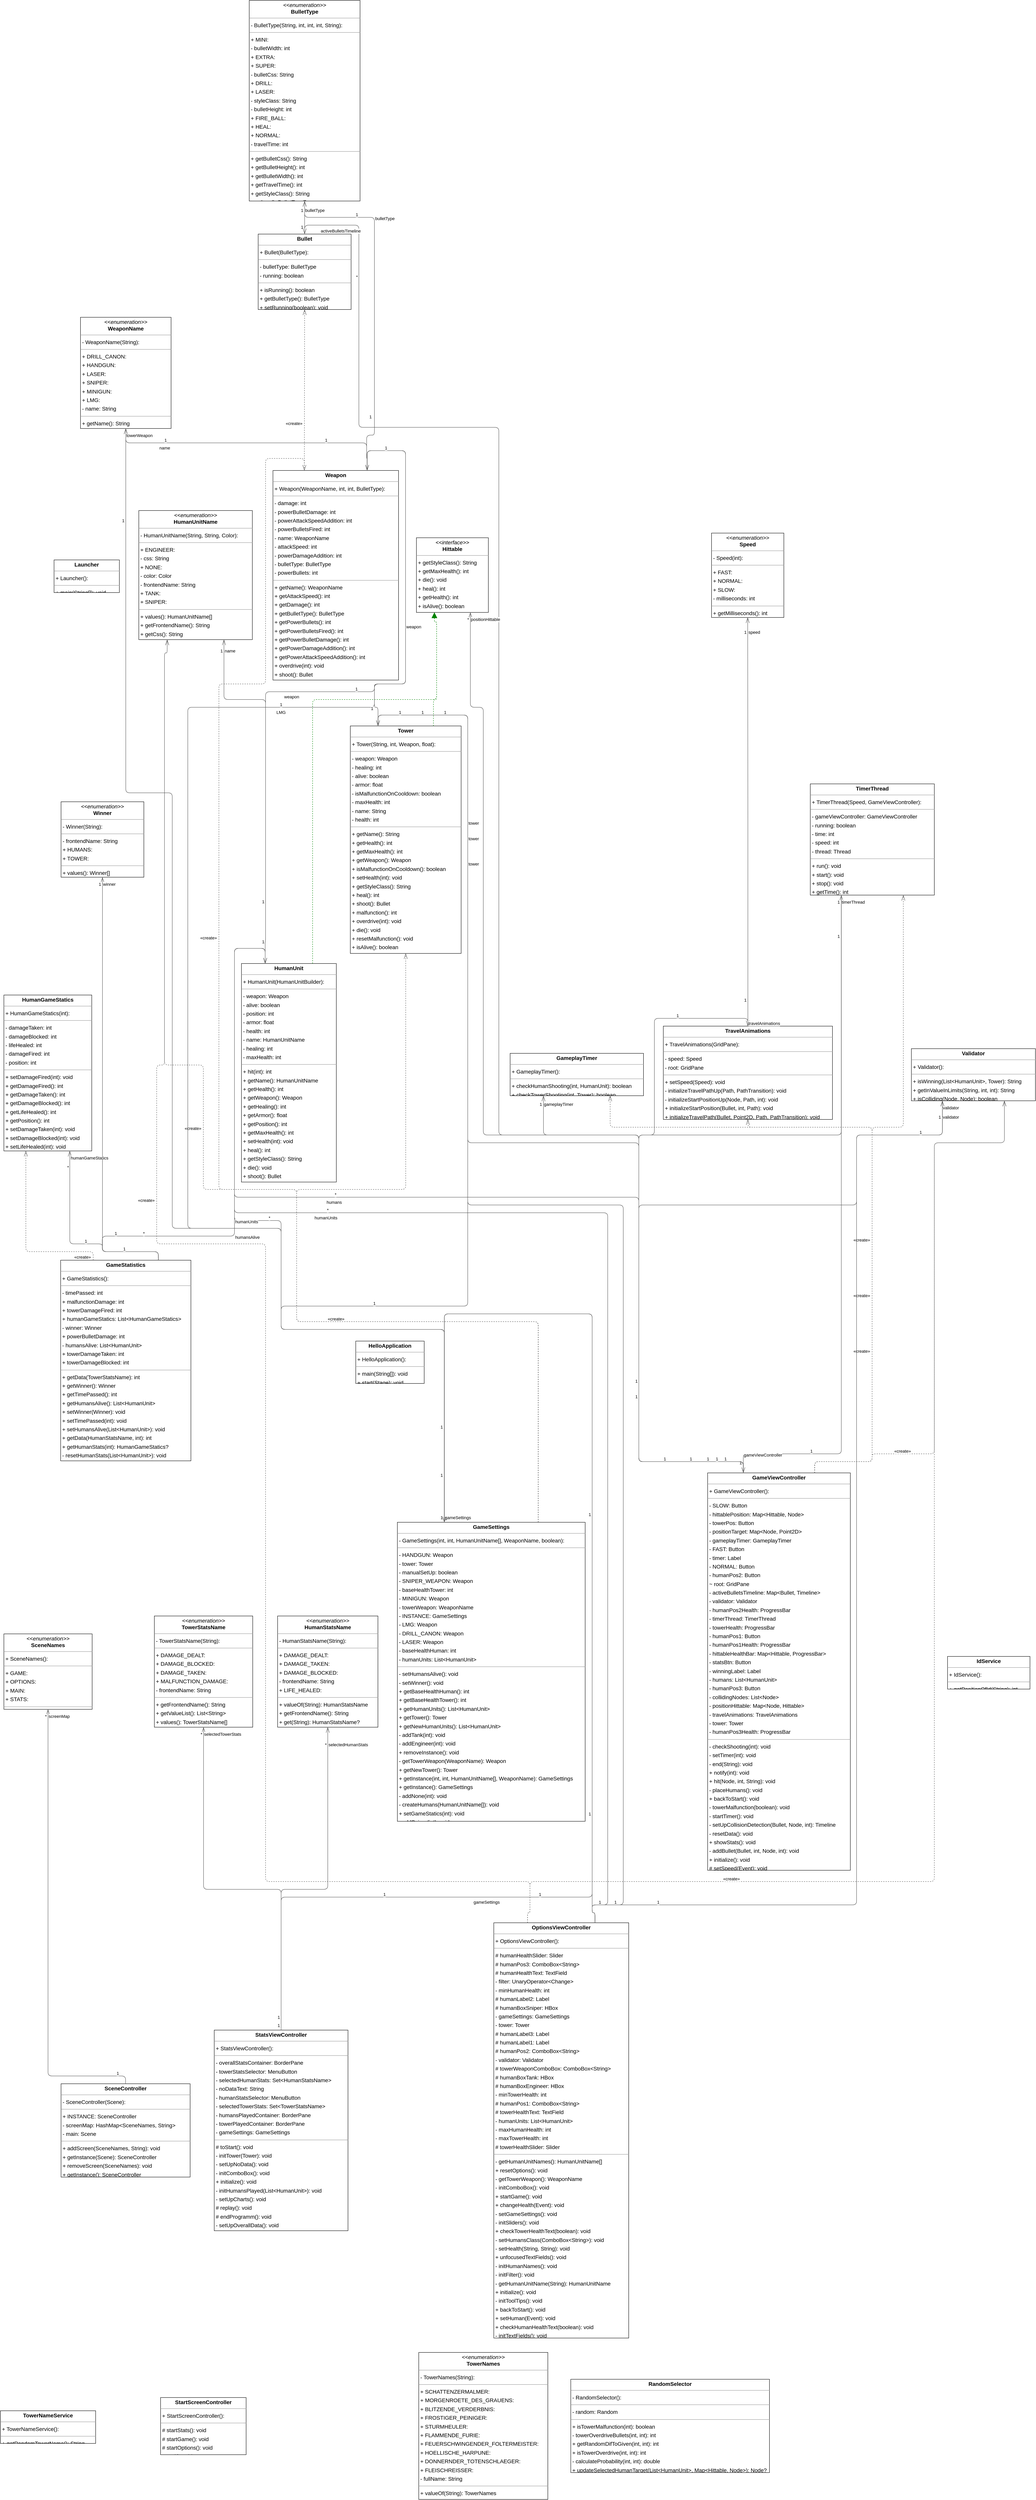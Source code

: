 <mxGraphModel dx="0" dy="0" grid="1" gridSize="10" guides="1" tooltips="1" connect="1" arrows="1" fold="1" page="0" pageScale="1" background="none" math="0" shadow="0">
  <root>
    <mxCell id="0" />
    <mxCell id="1" parent="0" />
    <mxCell id="node22" parent="1" vertex="1" value="&lt;p style=&quot;margin:0px;margin-top:4px;text-align:center;&quot;&gt;&lt;b&gt;Bullet&lt;/b&gt;&lt;/p&gt;&lt;hr size=&quot;1&quot;/&gt;&lt;p style=&quot;margin:0 0 0 4px;line-height:1.6;&quot;&gt;+ Bullet(BulletType): &lt;/p&gt;&lt;hr size=&quot;1&quot;/&gt;&lt;p style=&quot;margin:0 0 0 4px;line-height:1.6;&quot;&gt;- bulletType: BulletType&lt;br/&gt;- running: boolean&lt;/p&gt;&lt;hr size=&quot;1&quot;/&gt;&lt;p style=&quot;margin:0 0 0 4px;line-height:1.6;&quot;&gt;+ isRunning(): boolean&lt;br/&gt;+ getBulletType(): BulletType&lt;br/&gt;+ setRunning(boolean): void&lt;br/&gt;+ setBulletType(BulletType): void&lt;/p&gt;" style="verticalAlign=top;align=left;overflow=fill;fontSize=14;fontFamily=Helvetica;html=1;rounded=0;shadow=0;comic=0;labelBackgroundColor=none;strokeWidth=1;">
      <mxGeometry x="408" y="67" width="239" height="194" as="geometry" />
    </mxCell>
    <mxCell id="node1" parent="1" vertex="1" value="&lt;p style=&quot;margin:0px;margin-top:4px;text-align:center;&quot;&gt;&lt;i&gt;&amp;lt;&amp;lt;enumeration&amp;gt;&amp;gt;&lt;/i&gt;&lt;br/&gt;&lt;b&gt;BulletType&lt;/b&gt;&lt;/p&gt;&lt;hr size=&quot;1&quot;/&gt;&lt;p style=&quot;margin:0 0 0 4px;line-height:1.6;&quot;&gt;- BulletType(String, int, int, int, String): &lt;/p&gt;&lt;hr size=&quot;1&quot;/&gt;&lt;p style=&quot;margin:0 0 0 4px;line-height:1.6;&quot;&gt;+ MINI: &lt;br/&gt;- bulletWidth: int&lt;br/&gt;+ EXTRA: &lt;br/&gt;+ SUPER: &lt;br/&gt;- bulletCss: String&lt;br/&gt;+ DRILL: &lt;br/&gt;+ LASER: &lt;br/&gt;- styleClass: String&lt;br/&gt;- bulletHeight: int&lt;br/&gt;+ FIRE_BALL: &lt;br/&gt;+ HEAL: &lt;br/&gt;+ NORMAL: &lt;br/&gt;- travelTime: int&lt;/p&gt;&lt;hr size=&quot;1&quot;/&gt;&lt;p style=&quot;margin:0 0 0 4px;line-height:1.6;&quot;&gt;+ getBulletCss(): String&lt;br/&gt;+ getBulletHeight(): int&lt;br/&gt;+ getBulletWidth(): int&lt;br/&gt;+ getTravelTime(): int&lt;br/&gt;+ getStyleClass(): String&lt;br/&gt;+ values(): BulletType[]&lt;br/&gt;+ valueOf(String): BulletType&lt;/p&gt;" style="verticalAlign=top;align=left;overflow=fill;fontSize=14;fontFamily=Helvetica;html=1;rounded=0;shadow=0;comic=0;labelBackgroundColor=none;strokeWidth=1;">
      <mxGeometry x="385" y="-534" width="285" height="516" as="geometry" />
    </mxCell>
    <mxCell id="node28" parent="1" vertex="1" value="&lt;p style=&quot;margin:0px;margin-top:4px;text-align:center;&quot;&gt;&lt;b&gt;GameSettings&lt;/b&gt;&lt;/p&gt;&lt;hr size=&quot;1&quot;/&gt;&lt;p style=&quot;margin:0 0 0 4px;line-height:1.6;&quot;&gt;- GameSettings(int, int, HumanUnitName[], WeaponName, boolean): &lt;/p&gt;&lt;hr size=&quot;1&quot;/&gt;&lt;p style=&quot;margin:0 0 0 4px;line-height:1.6;&quot;&gt;- HANDGUN: Weapon&lt;br/&gt;- tower: Tower&lt;br/&gt;- manualSetUp: boolean&lt;br/&gt;- SNIPER_WEAPON: Weapon&lt;br/&gt;- baseHealthTower: int&lt;br/&gt;- MINIGUN: Weapon&lt;br/&gt;- towerWeapon: WeaponName&lt;br/&gt;- INSTANCE: GameSettings&lt;br/&gt;- LMG: Weapon&lt;br/&gt;- DRILL_CANON: Weapon&lt;br/&gt;- LASER: Weapon&lt;br/&gt;- baseHealthHuman: int&lt;br/&gt;- humanUnits: List&amp;lt;HumanUnit&amp;gt;&lt;/p&gt;&lt;hr size=&quot;1&quot;/&gt;&lt;p style=&quot;margin:0 0 0 4px;line-height:1.6;&quot;&gt;- setHumansAlive(): void&lt;br/&gt;- setWinner(): void&lt;br/&gt;+ getBaseHealthHuman(): int&lt;br/&gt;+ getBaseHealthTower(): int&lt;br/&gt;+ getHumanUnits(): List&amp;lt;HumanUnit&amp;gt;&lt;br/&gt;+ getTower(): Tower&lt;br/&gt;+ getNewHumanUnits(): List&amp;lt;HumanUnit&amp;gt;&lt;br/&gt;- addTank(int): void&lt;br/&gt;- addEngineer(int): void&lt;br/&gt;+ removeInstance(): void&lt;br/&gt;- getTowerWeapon(WeaponName): Weapon&lt;br/&gt;+ getNewTower(): Tower&lt;br/&gt;+ getInstance(int, int, HumanUnitName[], WeaponName): GameSettings&lt;br/&gt;+ getInstance(): GameSettings&lt;br/&gt;- addNone(int): void&lt;br/&gt;- createHumans(HumanUnitName[]): void&lt;br/&gt;+ setGameStatics(int): void&lt;br/&gt;- addSniper(int): void&lt;/p&gt;" style="verticalAlign=top;align=left;overflow=fill;fontSize=14;fontFamily=Helvetica;html=1;rounded=0;shadow=0;comic=0;labelBackgroundColor=none;strokeWidth=1;">
      <mxGeometry x="766" y="3380" width="483" height="769" as="geometry" />
    </mxCell>
    <mxCell id="node21" parent="1" vertex="1" value="&lt;p style=&quot;margin:0px;margin-top:4px;text-align:center;&quot;&gt;&lt;b&gt;GameStatistics&lt;/b&gt;&lt;/p&gt;&lt;hr size=&quot;1&quot;/&gt;&lt;p style=&quot;margin:0 0 0 4px;line-height:1.6;&quot;&gt;+ GameStatistics(): &lt;/p&gt;&lt;hr size=&quot;1&quot;/&gt;&lt;p style=&quot;margin:0 0 0 4px;line-height:1.6;&quot;&gt;- timePassed: int&lt;br/&gt;+ malfunctionDamage: int&lt;br/&gt;+ towerDamageFired: int&lt;br/&gt;+ humanGameStatics: List&amp;lt;HumanGameStatics&amp;gt;&lt;br/&gt;- winner: Winner&lt;br/&gt;+ powerBulletDamage: int&lt;br/&gt;- humansAlive: List&amp;lt;HumanUnit&amp;gt;&lt;br/&gt;+ towerDamageTaken: int&lt;br/&gt;+ towerDamageBlocked: int&lt;/p&gt;&lt;hr size=&quot;1&quot;/&gt;&lt;p style=&quot;margin:0 0 0 4px;line-height:1.6;&quot;&gt;+ getData(TowerStatsName): int&lt;br/&gt;+ getWinner(): Winner&lt;br/&gt;+ getTimePassed(): int&lt;br/&gt;+ getHumansAlive(): List&amp;lt;HumanUnit&amp;gt;&lt;br/&gt;+ setWinner(Winner): void&lt;br/&gt;+ setTimePassed(int): void&lt;br/&gt;+ setHumansAlive(List&amp;lt;HumanUnit&amp;gt;): void&lt;br/&gt;+ getData(HumanStatsName, int): int&lt;br/&gt;+ getHumanStats(int): HumanGameStatics?&lt;br/&gt;- resetHumanStats(List&amp;lt;HumanUnit&amp;gt;): void&lt;br/&gt;+ resetData(List&amp;lt;HumanUnit&amp;gt;): void&lt;/p&gt;" style="verticalAlign=top;align=left;overflow=fill;fontSize=14;fontFamily=Helvetica;html=1;rounded=0;shadow=0;comic=0;labelBackgroundColor=none;strokeWidth=1;">
      <mxGeometry x="-100" y="2706" width="335" height="516" as="geometry" />
    </mxCell>
    <mxCell id="node15" parent="1" vertex="1" value="&lt;p style=&quot;margin:0px;margin-top:4px;text-align:center;&quot;&gt;&lt;b&gt;GameViewController&lt;/b&gt;&lt;/p&gt;&lt;hr size=&quot;1&quot;/&gt;&lt;p style=&quot;margin:0 0 0 4px;line-height:1.6;&quot;&gt;+ GameViewController(): &lt;/p&gt;&lt;hr size=&quot;1&quot;/&gt;&lt;p style=&quot;margin:0 0 0 4px;line-height:1.6;&quot;&gt;- SLOW: Button&lt;br/&gt;- hittablePosition: Map&amp;lt;Hittable, Node&amp;gt;&lt;br/&gt;- towerPos: Button&lt;br/&gt;- positionTarget: Map&amp;lt;Node, Point2D&amp;gt;&lt;br/&gt;- gameplayTimer: GameplayTimer&lt;br/&gt;- FAST: Button&lt;br/&gt;- timer: Label&lt;br/&gt;- NORMAL: Button&lt;br/&gt;- humanPos2: Button&lt;br/&gt;~ root: GridPane&lt;br/&gt;- activeBulletsTimeline: Map&amp;lt;Bullet, Timeline&amp;gt;&lt;br/&gt;- validator: Validator&lt;br/&gt;- humanPos2Health: ProgressBar&lt;br/&gt;- timerThread: TimerThread&lt;br/&gt;- towerHealth: ProgressBar&lt;br/&gt;- humanPos1: Button&lt;br/&gt;- humanPos1Health: ProgressBar&lt;br/&gt;- hittableHealthBar: Map&amp;lt;Hittable, ProgressBar&amp;gt;&lt;br/&gt;- statsBtn: Button&lt;br/&gt;- winningLabel: Label&lt;br/&gt;- humans: List&amp;lt;HumanUnit&amp;gt;&lt;br/&gt;- humanPos3: Button&lt;br/&gt;- collidingNodes: List&amp;lt;Node&amp;gt;&lt;br/&gt;- positionHittable: Map&amp;lt;Node, Hittable&amp;gt;&lt;br/&gt;- travelAnimations: TravelAnimations&lt;br/&gt;- tower: Tower&lt;br/&gt;- humanPos3Health: ProgressBar&lt;/p&gt;&lt;hr size=&quot;1&quot;/&gt;&lt;p style=&quot;margin:0 0 0 4px;line-height:1.6;&quot;&gt;- checkShooting(int): void&lt;br/&gt;- setTimer(int): void&lt;br/&gt;- end(String): void&lt;br/&gt;+ notify(int): void&lt;br/&gt;+ hit(Node, int, String): void&lt;br/&gt;- placeHumans(): void&lt;br/&gt;+ backToStart(): void&lt;br/&gt;- towerMalfunction(boolean): void&lt;br/&gt;- startTimer(): void&lt;br/&gt;- setUpCollisionDetection(Bullet, Node, int): Timeline&lt;br/&gt;- resetData(): void&lt;br/&gt;+ showStats(): void&lt;br/&gt;- addBullet(Bullet, int, Node, int): void&lt;br/&gt;+ initialize(): void&lt;br/&gt;# setSpeed(Event): void&lt;/p&gt;" style="verticalAlign=top;align=left;overflow=fill;fontSize=14;fontFamily=Helvetica;html=1;rounded=0;shadow=0;comic=0;labelBackgroundColor=none;strokeWidth=1;">
      <mxGeometry x="1564" y="3253" width="367" height="1022" as="geometry" />
    </mxCell>
    <mxCell id="node18" parent="1" vertex="1" value="&lt;p style=&quot;margin:0px;margin-top:4px;text-align:center;&quot;&gt;&lt;b&gt;GameplayTimer&lt;/b&gt;&lt;/p&gt;&lt;hr size=&quot;1&quot;/&gt;&lt;p style=&quot;margin:0 0 0 4px;line-height:1.6;&quot;&gt;+ GameplayTimer(): &lt;/p&gt;&lt;hr size=&quot;1&quot;/&gt;&lt;p style=&quot;margin:0 0 0 4px;line-height:1.6;&quot;&gt;+ checkHumanShooting(int, HumanUnit): boolean&lt;br/&gt;+ checkTowerShooting(int, Tower): boolean&lt;/p&gt;" style="verticalAlign=top;align=left;overflow=fill;fontSize=14;fontFamily=Helvetica;html=1;rounded=0;shadow=0;comic=0;labelBackgroundColor=none;strokeWidth=1;">
      <mxGeometry x="1056" y="2174" width="343" height="109" as="geometry" />
    </mxCell>
    <mxCell id="node9" parent="1" vertex="1" value="&lt;p style=&quot;margin:0px;margin-top:4px;text-align:center;&quot;&gt;&lt;b&gt;HelloApplication&lt;/b&gt;&lt;/p&gt;&lt;hr size=&quot;1&quot;/&gt;&lt;p style=&quot;margin:0 0 0 4px;line-height:1.6;&quot;&gt;+ HelloApplication(): &lt;/p&gt;&lt;hr size=&quot;1&quot;/&gt;&lt;p style=&quot;margin:0 0 0 4px;line-height:1.6;&quot;&gt;+ main(String[]): void&lt;br/&gt;+ start(Stage): void&lt;/p&gt;" style="verticalAlign=top;align=left;overflow=fill;fontSize=14;fontFamily=Helvetica;html=1;rounded=0;shadow=0;comic=0;labelBackgroundColor=none;strokeWidth=1;">
      <mxGeometry x="659" y="2914" width="176" height="109" as="geometry" />
    </mxCell>
    <mxCell id="node4" parent="1" vertex="1" value="&lt;p style=&quot;margin:0px;margin-top:4px;text-align:center;&quot;&gt;&lt;i&gt;&amp;lt;&amp;lt;interface&amp;gt;&amp;gt;&lt;/i&gt;&lt;br/&gt;&lt;b&gt;Hittable&lt;/b&gt;&lt;/p&gt;&lt;hr size=&quot;1&quot;/&gt;&lt;p style=&quot;margin:0 0 0 4px;line-height:1.6;&quot;&gt;+ getStyleClass(): String&lt;br/&gt;+ getMaxHealth(): int&lt;br/&gt;+ die(): void&lt;br/&gt;+ heal(): int&lt;br/&gt;+ getHealth(): int&lt;br/&gt;+ isAlive(): boolean&lt;br/&gt;+ hit(int): int&lt;/p&gt;" style="verticalAlign=top;align=left;overflow=fill;fontSize=14;fontFamily=Helvetica;html=1;rounded=0;shadow=0;comic=0;labelBackgroundColor=none;strokeWidth=1;">
      <mxGeometry x="815" y="848" width="185" height="192" as="geometry" />
    </mxCell>
    <mxCell id="node5" parent="1" vertex="1" value="&lt;p style=&quot;margin:0px;margin-top:4px;text-align:center;&quot;&gt;&lt;b&gt;HumanGameStatics&lt;/b&gt;&lt;/p&gt;&lt;hr size=&quot;1&quot;/&gt;&lt;p style=&quot;margin:0 0 0 4px;line-height:1.6;&quot;&gt;+ HumanGameStatics(int): &lt;/p&gt;&lt;hr size=&quot;1&quot;/&gt;&lt;p style=&quot;margin:0 0 0 4px;line-height:1.6;&quot;&gt;- damageTaken: int&lt;br/&gt;- damageBlocked: int&lt;br/&gt;- lifeHealed: int&lt;br/&gt;- damageFired: int&lt;br/&gt;- position: int&lt;/p&gt;&lt;hr size=&quot;1&quot;/&gt;&lt;p style=&quot;margin:0 0 0 4px;line-height:1.6;&quot;&gt;+ setDamageFired(int): void&lt;br/&gt;+ getDamageFired(): int&lt;br/&gt;+ getDamageTaken(): int&lt;br/&gt;+ getDamageBlocked(): int&lt;br/&gt;+ getLifeHealed(): int&lt;br/&gt;+ getPosition(): int&lt;br/&gt;+ setDamageTaken(int): void&lt;br/&gt;+ setDamageBlocked(int): void&lt;br/&gt;+ setLifeHealed(int): void&lt;br/&gt;+ setPosition(int): void&lt;/p&gt;" style="verticalAlign=top;align=left;overflow=fill;fontSize=14;fontFamily=Helvetica;html=1;rounded=0;shadow=0;comic=0;labelBackgroundColor=none;strokeWidth=1;">
      <mxGeometry x="-246" y="2024" width="226" height="401" as="geometry" />
    </mxCell>
    <mxCell id="node12" parent="1" vertex="1" value="&lt;p style=&quot;margin:0px;margin-top:4px;text-align:center;&quot;&gt;&lt;i&gt;&amp;lt;&amp;lt;enumeration&amp;gt;&amp;gt;&lt;/i&gt;&lt;br/&gt;&lt;b&gt;HumanStatsName&lt;/b&gt;&lt;/p&gt;&lt;hr size=&quot;1&quot;/&gt;&lt;p style=&quot;margin:0 0 0 4px;line-height:1.6;&quot;&gt;- HumanStatsName(String): &lt;/p&gt;&lt;hr size=&quot;1&quot;/&gt;&lt;p style=&quot;margin:0 0 0 4px;line-height:1.6;&quot;&gt;+ DAMAGE_DEALT: &lt;br/&gt;+ DAMAGE_TAKEN: &lt;br/&gt;+ DAMAGE_BLOCKED: &lt;br/&gt;- frontendName: String&lt;br/&gt;+ LIFE_HEALED: &lt;/p&gt;&lt;hr size=&quot;1&quot;/&gt;&lt;p style=&quot;margin:0 0 0 4px;line-height:1.6;&quot;&gt;+ valueOf(String): HumanStatsName&lt;br/&gt;+ getFrontendName(): String&lt;br/&gt;+ get(String): HumanStatsName?&lt;br/&gt;+ values(): HumanStatsName[]&lt;br/&gt;+ getValueList(): List&amp;lt;String&amp;gt;&lt;/p&gt;" style="verticalAlign=top;align=left;overflow=fill;fontSize=14;fontFamily=Helvetica;html=1;rounded=0;shadow=0;comic=0;labelBackgroundColor=none;strokeWidth=1;">
      <mxGeometry x="458" y="3621" width="258" height="286" as="geometry" />
    </mxCell>
    <mxCell id="node25" parent="1" vertex="1" value="&lt;p style=&quot;margin:0px;margin-top:4px;text-align:center;&quot;&gt;&lt;b&gt;HumanUnit&lt;/b&gt;&lt;/p&gt;&lt;hr size=&quot;1&quot;/&gt;&lt;p style=&quot;margin:0 0 0 4px;line-height:1.6;&quot;&gt;+ HumanUnit(HumanUnitBuilder): &lt;/p&gt;&lt;hr size=&quot;1&quot;/&gt;&lt;p style=&quot;margin:0 0 0 4px;line-height:1.6;&quot;&gt;- weapon: Weapon&lt;br/&gt;- alive: boolean&lt;br/&gt;- position: int&lt;br/&gt;- armor: float&lt;br/&gt;- health: int&lt;br/&gt;- name: HumanUnitName&lt;br/&gt;- healing: int&lt;br/&gt;- maxHealth: int&lt;/p&gt;&lt;hr size=&quot;1&quot;/&gt;&lt;p style=&quot;margin:0 0 0 4px;line-height:1.6;&quot;&gt;+ hit(int): int&lt;br/&gt;+ getName(): HumanUnitName&lt;br/&gt;+ getHealth(): int&lt;br/&gt;+ getWeapon(): Weapon&lt;br/&gt;+ getHealing(): int&lt;br/&gt;+ getArmor(): float&lt;br/&gt;+ getPosition(): int&lt;br/&gt;+ getMaxHealth(): int&lt;br/&gt;+ setHealth(int): void&lt;br/&gt;+ heal(): int&lt;br/&gt;+ getStyleClass(): String&lt;br/&gt;+ die(): void&lt;br/&gt;+ shoot(): Bullet&lt;br/&gt;+ isAlive(): boolean&lt;/p&gt;" style="verticalAlign=top;align=left;overflow=fill;fontSize=14;fontFamily=Helvetica;html=1;rounded=0;shadow=0;comic=0;labelBackgroundColor=none;strokeWidth=1;">
      <mxGeometry x="365" y="1943" width="244" height="562" as="geometry" />
    </mxCell>
    <mxCell id="node20" parent="1" vertex="1" value="&lt;p style=&quot;margin:0px;margin-top:4px;text-align:center;&quot;&gt;&lt;i&gt;&amp;lt;&amp;lt;enumeration&amp;gt;&amp;gt;&lt;/i&gt;&lt;br/&gt;&lt;b&gt;HumanUnitName&lt;/b&gt;&lt;/p&gt;&lt;hr size=&quot;1&quot;/&gt;&lt;p style=&quot;margin:0 0 0 4px;line-height:1.6;&quot;&gt;- HumanUnitName(String, String, Color): &lt;/p&gt;&lt;hr size=&quot;1&quot;/&gt;&lt;p style=&quot;margin:0 0 0 4px;line-height:1.6;&quot;&gt;+ ENGINEER: &lt;br/&gt;- css: String&lt;br/&gt;+ NONE: &lt;br/&gt;- color: Color&lt;br/&gt;- frontendName: String&lt;br/&gt;+ TANK: &lt;br/&gt;+ SNIPER: &lt;/p&gt;&lt;hr size=&quot;1&quot;/&gt;&lt;p style=&quot;margin:0 0 0 4px;line-height:1.6;&quot;&gt;+ values(): HumanUnitName[]&lt;br/&gt;+ getFrontendName(): String&lt;br/&gt;+ getCss(): String&lt;br/&gt;+ getColor(): Color&lt;br/&gt;+ valueOf(String): HumanUnitName&lt;/p&gt;" style="verticalAlign=top;align=left;overflow=fill;fontSize=14;fontFamily=Helvetica;html=1;rounded=0;shadow=0;comic=0;labelBackgroundColor=none;strokeWidth=1;">
      <mxGeometry x="101" y="778" width="292" height="332" as="geometry" />
    </mxCell>
    <mxCell id="node0" parent="1" vertex="1" value="&lt;p style=&quot;margin:0px;margin-top:4px;text-align:center;&quot;&gt;&lt;b&gt;IdService&lt;/b&gt;&lt;/p&gt;&lt;hr size=&quot;1&quot;/&gt;&lt;p style=&quot;margin:0 0 0 4px;line-height:1.6;&quot;&gt;+ IdService(): &lt;/p&gt;&lt;hr size=&quot;1&quot;/&gt;&lt;p style=&quot;margin:0 0 0 4px;line-height:1.6;&quot;&gt;+ getPositionOfId(String): int&lt;/p&gt;" style="verticalAlign=top;align=left;overflow=fill;fontSize=14;fontFamily=Helvetica;html=1;rounded=0;shadow=0;comic=0;labelBackgroundColor=none;strokeWidth=1;">
      <mxGeometry x="2181" y="3725" width="212" height="84" as="geometry" />
    </mxCell>
    <mxCell id="node29" parent="1" vertex="1" value="&lt;p style=&quot;margin:0px;margin-top:4px;text-align:center;&quot;&gt;&lt;b&gt;Launcher&lt;/b&gt;&lt;/p&gt;&lt;hr size=&quot;1&quot;/&gt;&lt;p style=&quot;margin:0 0 0 4px;line-height:1.6;&quot;&gt;+ Launcher(): &lt;/p&gt;&lt;hr size=&quot;1&quot;/&gt;&lt;p style=&quot;margin:0 0 0 4px;line-height:1.6;&quot;&gt;+ main(String[]): void&lt;/p&gt;" style="verticalAlign=top;align=left;overflow=fill;fontSize=14;fontFamily=Helvetica;html=1;rounded=0;shadow=0;comic=0;labelBackgroundColor=none;strokeWidth=1;">
      <mxGeometry x="-117" y="905" width="168" height="84" as="geometry" />
    </mxCell>
    <mxCell id="node19" parent="1" vertex="1" value="&lt;p style=&quot;margin:0px;margin-top:4px;text-align:center;&quot;&gt;&lt;b&gt;OptionsViewController&lt;/b&gt;&lt;/p&gt;&lt;hr size=&quot;1&quot;/&gt;&lt;p style=&quot;margin:0 0 0 4px;line-height:1.6;&quot;&gt;+ OptionsViewController(): &lt;/p&gt;&lt;hr size=&quot;1&quot;/&gt;&lt;p style=&quot;margin:0 0 0 4px;line-height:1.6;&quot;&gt;# humanHealthSlider: Slider&lt;br/&gt;# humanPos3: ComboBox&amp;lt;String&amp;gt;&lt;br/&gt;# humanHealthText: TextField&lt;br/&gt;- filter: UnaryOperator&amp;lt;Change&amp;gt;&lt;br/&gt;- minHumanHealth: int&lt;br/&gt;# humanLabel2: Label&lt;br/&gt;# humanBoxSniper: HBox&lt;br/&gt;- gameSettings: GameSettings&lt;br/&gt;- tower: Tower&lt;br/&gt;# humanLabel3: Label&lt;br/&gt;# humanLabel1: Label&lt;br/&gt;# humanPos2: ComboBox&amp;lt;String&amp;gt;&lt;br/&gt;- validator: Validator&lt;br/&gt;# towerWeaponComboBox: ComboBox&amp;lt;String&amp;gt;&lt;br/&gt;# humanBoxTank: HBox&lt;br/&gt;# humanBoxEngineer: HBox&lt;br/&gt;- minTowerHealth: int&lt;br/&gt;# humanPos1: ComboBox&amp;lt;String&amp;gt;&lt;br/&gt;# towerHealthText: TextField&lt;br/&gt;- humanUnits: List&amp;lt;HumanUnit&amp;gt;&lt;br/&gt;- maxHumanHealth: int&lt;br/&gt;- maxTowerHealth: int&lt;br/&gt;# towerHealthSlider: Slider&lt;/p&gt;&lt;hr size=&quot;1&quot;/&gt;&lt;p style=&quot;margin:0 0 0 4px;line-height:1.6;&quot;&gt;- getHumanUnitNames(): HumanUnitName[]&lt;br/&gt;+ resetOptions(): void&lt;br/&gt;- getTowerWeapon(): WeaponName&lt;br/&gt;- initComboBox(): void&lt;br/&gt;+ startGame(): void&lt;br/&gt;+ changeHealth(Event): void&lt;br/&gt;- setGameSettings(): void&lt;br/&gt;- initSliders(): void&lt;br/&gt;+ checkTowerHealthText(boolean): void&lt;br/&gt;- setHumansClass(ComboBox&amp;lt;String&amp;gt;): void&lt;br/&gt;- setHealth(String, String): void&lt;br/&gt;+ unfocusedTextFields(): void&lt;br/&gt;- initHumanNames(): void&lt;br/&gt;- initFilter(): void&lt;br/&gt;- getHumanUnitName(String): HumanUnitName&lt;br/&gt;+ initialize(): void&lt;br/&gt;- initToolTips(): void&lt;br/&gt;+ backToStart(): void&lt;br/&gt;+ setHuman(Event): void&lt;br/&gt;+ checkHumanHealthText(boolean): void&lt;br/&gt;- initTextFields(): void&lt;/p&gt;" style="verticalAlign=top;align=left;overflow=fill;fontSize=14;fontFamily=Helvetica;html=1;rounded=0;shadow=0;comic=0;labelBackgroundColor=none;strokeWidth=1;">
      <mxGeometry x="1014" y="4410" width="347" height="1068" as="geometry" />
    </mxCell>
    <mxCell id="node6" parent="1" vertex="1" value="&lt;p style=&quot;margin:0px;margin-top:4px;text-align:center;&quot;&gt;&lt;b&gt;RandomSelector&lt;/b&gt;&lt;/p&gt;&lt;hr size=&quot;1&quot;/&gt;&lt;p style=&quot;margin:0 0 0 4px;line-height:1.6;&quot;&gt;- RandomSelector(): &lt;/p&gt;&lt;hr size=&quot;1&quot;/&gt;&lt;p style=&quot;margin:0 0 0 4px;line-height:1.6;&quot;&gt;- random: Random&lt;/p&gt;&lt;hr size=&quot;1&quot;/&gt;&lt;p style=&quot;margin:0 0 0 4px;line-height:1.6;&quot;&gt;+ isTowerMalfunction(int): boolean&lt;br/&gt;- towerOverdriveBullets(int, int): int&lt;br/&gt;+ getRandomDifToGiven(int, int): int&lt;br/&gt;+ isTowerOverdrive(int, int): int&lt;br/&gt;- calculateProbability(int, int): double&lt;br/&gt;+ updateSelectedHumanTarget(List&amp;lt;HumanUnit&amp;gt;, Map&amp;lt;Hittable, Node&amp;gt;): Node?&lt;br/&gt;+ getIsHealing(int, int): boolean&lt;/p&gt;" style="verticalAlign=top;align=left;overflow=fill;fontSize=14;fontFamily=Helvetica;html=1;rounded=0;shadow=0;comic=0;labelBackgroundColor=none;strokeWidth=1;">
      <mxGeometry x="1212" y="5584" width="511" height="240" as="geometry" />
    </mxCell>
    <mxCell id="node14" parent="1" vertex="1" value="&lt;p style=&quot;margin:0px;margin-top:4px;text-align:center;&quot;&gt;&lt;b&gt;SceneController&lt;/b&gt;&lt;/p&gt;&lt;hr size=&quot;1&quot;/&gt;&lt;p style=&quot;margin:0 0 0 4px;line-height:1.6;&quot;&gt;- SceneController(Scene): &lt;/p&gt;&lt;hr size=&quot;1&quot;/&gt;&lt;p style=&quot;margin:0 0 0 4px;line-height:1.6;&quot;&gt;+ INSTANCE: SceneController&lt;br/&gt;- screenMap: HashMap&amp;lt;SceneNames, String&amp;gt;&lt;br/&gt;- main: Scene&lt;/p&gt;&lt;hr size=&quot;1&quot;/&gt;&lt;p style=&quot;margin:0 0 0 4px;line-height:1.6;&quot;&gt;+ addScreen(SceneNames, String): void&lt;br/&gt;+ getInstance(Scene): SceneController&lt;br/&gt;+ removeScreen(SceneNames): void&lt;br/&gt;+ getInstance(): SceneController&lt;br/&gt;+ activate(SceneNames): void&lt;/p&gt;" style="verticalAlign=top;align=left;overflow=fill;fontSize=14;fontFamily=Helvetica;html=1;rounded=0;shadow=0;comic=0;labelBackgroundColor=none;strokeWidth=1;">
      <mxGeometry x="-99" y="4824" width="332" height="240" as="geometry" />
    </mxCell>
    <mxCell id="node10" parent="1" vertex="1" value="&lt;p style=&quot;margin:0px;margin-top:4px;text-align:center;&quot;&gt;&lt;i&gt;&amp;lt;&amp;lt;enumeration&amp;gt;&amp;gt;&lt;/i&gt;&lt;br/&gt;&lt;b&gt;SceneNames&lt;/b&gt;&lt;/p&gt;&lt;hr size=&quot;1&quot;/&gt;&lt;p style=&quot;margin:0 0 0 4px;line-height:1.6;&quot;&gt;+ SceneNames(): &lt;/p&gt;&lt;hr size=&quot;1&quot;/&gt;&lt;p style=&quot;margin:0 0 0 4px;line-height:1.6;&quot;&gt;+ GAME: &lt;br/&gt;+ OPTIONS: &lt;br/&gt;+ MAIN: &lt;br/&gt;+ STATS: &lt;/p&gt;&lt;hr size=&quot;1&quot;/&gt;&lt;p style=&quot;margin:0 0 0 4px;line-height:1.6;&quot;&gt;+ values(): SceneNames[]&lt;br/&gt;+ valueOf(String): SceneNames&lt;/p&gt;" style="verticalAlign=top;align=left;overflow=fill;fontSize=14;fontFamily=Helvetica;html=1;rounded=0;shadow=0;comic=0;labelBackgroundColor=none;strokeWidth=1;">
      <mxGeometry x="-246" y="3667" width="227" height="194" as="geometry" />
    </mxCell>
    <mxCell id="node26" parent="1" vertex="1" value="&lt;p style=&quot;margin:0px;margin-top:4px;text-align:center;&quot;&gt;&lt;i&gt;&amp;lt;&amp;lt;enumeration&amp;gt;&amp;gt;&lt;/i&gt;&lt;br/&gt;&lt;b&gt;Speed&lt;/b&gt;&lt;/p&gt;&lt;hr size=&quot;1&quot;/&gt;&lt;p style=&quot;margin:0 0 0 4px;line-height:1.6;&quot;&gt;- Speed(int): &lt;/p&gt;&lt;hr size=&quot;1&quot;/&gt;&lt;p style=&quot;margin:0 0 0 4px;line-height:1.6;&quot;&gt;+ FAST: &lt;br/&gt;+ NORMAL: &lt;br/&gt;+ SLOW: &lt;br/&gt;- milliseconds: int&lt;/p&gt;&lt;hr size=&quot;1&quot;/&gt;&lt;p style=&quot;margin:0 0 0 4px;line-height:1.6;&quot;&gt;+ getMilliseconds(): int&lt;br/&gt;+ values(): Speed[]&lt;br/&gt;+ valueOf(String): Speed&lt;/p&gt;" style="verticalAlign=top;align=left;overflow=fill;fontSize=14;fontFamily=Helvetica;html=1;rounded=0;shadow=0;comic=0;labelBackgroundColor=none;strokeWidth=1;">
      <mxGeometry x="1574" y="836" width="186" height="217" as="geometry" />
    </mxCell>
    <mxCell id="node11" parent="1" vertex="1" value="&lt;p style=&quot;margin:0px;margin-top:4px;text-align:center;&quot;&gt;&lt;b&gt;StartScreenController&lt;/b&gt;&lt;/p&gt;&lt;hr size=&quot;1&quot;/&gt;&lt;p style=&quot;margin:0 0 0 4px;line-height:1.6;&quot;&gt;+ StartScreenController(): &lt;/p&gt;&lt;hr size=&quot;1&quot;/&gt;&lt;p style=&quot;margin:0 0 0 4px;line-height:1.6;&quot;&gt;# startStats(): void&lt;br/&gt;# startGame(): void&lt;br/&gt;# startOptions(): void&lt;br/&gt;# end(): void&lt;/p&gt;" style="verticalAlign=top;align=left;overflow=fill;fontSize=14;fontFamily=Helvetica;html=1;rounded=0;shadow=0;comic=0;labelBackgroundColor=none;strokeWidth=1;">
      <mxGeometry x="157" y="5631" width="220" height="147" as="geometry" />
    </mxCell>
    <mxCell id="node3" parent="1" vertex="1" value="&lt;p style=&quot;margin:0px;margin-top:4px;text-align:center;&quot;&gt;&lt;b&gt;StatsViewController&lt;/b&gt;&lt;/p&gt;&lt;hr size=&quot;1&quot;/&gt;&lt;p style=&quot;margin:0 0 0 4px;line-height:1.6;&quot;&gt;+ StatsViewController(): &lt;/p&gt;&lt;hr size=&quot;1&quot;/&gt;&lt;p style=&quot;margin:0 0 0 4px;line-height:1.6;&quot;&gt;- overallStatsContainer: BorderPane&lt;br/&gt;- towerStatsSelector: MenuButton&lt;br/&gt;- selectedHumanStats: Set&amp;lt;HumanStatsName&amp;gt;&lt;br/&gt;- noDataText: String&lt;br/&gt;- humanStatsSelector: MenuButton&lt;br/&gt;- selectedTowerStats: Set&amp;lt;TowerStatsName&amp;gt;&lt;br/&gt;- humansPlayedContainer: BorderPane&lt;br/&gt;- towerPlayedContainer: BorderPane&lt;br/&gt;- gameSettings: GameSettings&lt;/p&gt;&lt;hr size=&quot;1&quot;/&gt;&lt;p style=&quot;margin:0 0 0 4px;line-height:1.6;&quot;&gt;# toStart(): void&lt;br/&gt;- initTower(Tower): void&lt;br/&gt;- setUpNoData(): void&lt;br/&gt;- initComboBox(): void&lt;br/&gt;+ initialize(): void&lt;br/&gt;- initHumansPlayed(List&amp;lt;HumanUnit&amp;gt;): void&lt;br/&gt;- setUpCharts(): void&lt;br/&gt;# replay(): void&lt;br/&gt;# endProgramm(): void&lt;br/&gt;- setUpOverallData(): void&lt;br/&gt;# toOptions(): void&lt;/p&gt;" style="verticalAlign=top;align=left;overflow=fill;fontSize=14;fontFamily=Helvetica;html=1;rounded=0;shadow=0;comic=0;labelBackgroundColor=none;strokeWidth=1;">
      <mxGeometry x="295" y="4686" width="344" height="516" as="geometry" />
    </mxCell>
    <mxCell id="node7" parent="1" vertex="1" value="&lt;p style=&quot;margin:0px;margin-top:4px;text-align:center;&quot;&gt;&lt;b&gt;TimerThread&lt;/b&gt;&lt;/p&gt;&lt;hr size=&quot;1&quot;/&gt;&lt;p style=&quot;margin:0 0 0 4px;line-height:1.6;&quot;&gt;+ TimerThread(Speed, GameViewController): &lt;/p&gt;&lt;hr size=&quot;1&quot;/&gt;&lt;p style=&quot;margin:0 0 0 4px;line-height:1.6;&quot;&gt;- gameViewController: GameViewController&lt;br/&gt;- running: boolean&lt;br/&gt;- time: int&lt;br/&gt;- speed: int&lt;br/&gt;- thread: Thread&lt;/p&gt;&lt;hr size=&quot;1&quot;/&gt;&lt;p style=&quot;margin:0 0 0 4px;line-height:1.6;&quot;&gt;+ run(): void&lt;br/&gt;+ start(): void&lt;br/&gt;+ stop(): void&lt;br/&gt;+ getTime(): int&lt;br/&gt;+ setSpeed(int): void&lt;/p&gt;" style="verticalAlign=top;align=left;overflow=fill;fontSize=14;fontFamily=Helvetica;html=1;rounded=0;shadow=0;comic=0;labelBackgroundColor=none;strokeWidth=1;">
      <mxGeometry x="1828" y="1481" width="319" height="286" as="geometry" />
    </mxCell>
    <mxCell id="node24" parent="1" vertex="1" value="&lt;p style=&quot;margin:0px;margin-top:4px;text-align:center;&quot;&gt;&lt;b&gt;Tower&lt;/b&gt;&lt;/p&gt;&lt;hr size=&quot;1&quot;/&gt;&lt;p style=&quot;margin:0 0 0 4px;line-height:1.6;&quot;&gt;+ Tower(String, int, Weapon, float): &lt;/p&gt;&lt;hr size=&quot;1&quot;/&gt;&lt;p style=&quot;margin:0 0 0 4px;line-height:1.6;&quot;&gt;- weapon: Weapon&lt;br/&gt;- healing: int&lt;br/&gt;- alive: boolean&lt;br/&gt;- armor: float&lt;br/&gt;- isMalfunctionOnCooldown: boolean&lt;br/&gt;- maxHealth: int&lt;br/&gt;- name: String&lt;br/&gt;- health: int&lt;/p&gt;&lt;hr size=&quot;1&quot;/&gt;&lt;p style=&quot;margin:0 0 0 4px;line-height:1.6;&quot;&gt;+ getName(): String&lt;br/&gt;+ getHealth(): int&lt;br/&gt;+ getMaxHealth(): int&lt;br/&gt;+ getWeapon(): Weapon&lt;br/&gt;+ isMalfunctionOnCooldown(): boolean&lt;br/&gt;+ setHealth(int): void&lt;br/&gt;+ getStyleClass(): String&lt;br/&gt;+ heal(): int&lt;br/&gt;+ shoot(): Bullet&lt;br/&gt;+ malfunction(): int&lt;br/&gt;+ overdrive(int): void&lt;br/&gt;+ die(): void&lt;br/&gt;+ resetMalfunction(): void&lt;br/&gt;+ isAlive(): boolean&lt;br/&gt;+ hit(int): int&lt;/p&gt;" style="verticalAlign=top;align=left;overflow=fill;fontSize=14;fontFamily=Helvetica;html=1;rounded=0;shadow=0;comic=0;labelBackgroundColor=none;strokeWidth=1;">
      <mxGeometry x="645" y="1332" width="285" height="585" as="geometry" />
    </mxCell>
    <mxCell id="node2" parent="1" vertex="1" value="&lt;p style=&quot;margin:0px;margin-top:4px;text-align:center;&quot;&gt;&lt;b&gt;TowerNameService&lt;/b&gt;&lt;/p&gt;&lt;hr size=&quot;1&quot;/&gt;&lt;p style=&quot;margin:0 0 0 4px;line-height:1.6;&quot;&gt;+ TowerNameService(): &lt;/p&gt;&lt;hr size=&quot;1&quot;/&gt;&lt;p style=&quot;margin:0 0 0 4px;line-height:1.6;&quot;&gt;+ getRandomTowerName(): String&lt;/p&gt;" style="verticalAlign=top;align=left;overflow=fill;fontSize=14;fontFamily=Helvetica;html=1;rounded=0;shadow=0;comic=0;labelBackgroundColor=none;strokeWidth=1;">
      <mxGeometry x="-255" y="5665" width="245" height="84" as="geometry" />
    </mxCell>
    <mxCell id="node27" parent="1" vertex="1" value="&lt;p style=&quot;margin:0px;margin-top:4px;text-align:center;&quot;&gt;&lt;i&gt;&amp;lt;&amp;lt;enumeration&amp;gt;&amp;gt;&lt;/i&gt;&lt;br/&gt;&lt;b&gt;TowerNames&lt;/b&gt;&lt;/p&gt;&lt;hr size=&quot;1&quot;/&gt;&lt;p style=&quot;margin:0 0 0 4px;line-height:1.6;&quot;&gt;- TowerNames(String): &lt;/p&gt;&lt;hr size=&quot;1&quot;/&gt;&lt;p style=&quot;margin:0 0 0 4px;line-height:1.6;&quot;&gt;+ SCHATTENZERMALMER: &lt;br/&gt;+ MORGENROETE_DES_GRAUENS: &lt;br/&gt;+ BLITZENDE_VERDERBNIS: &lt;br/&gt;+ FROSTIGER_PEINIGER: &lt;br/&gt;+ STURMHEULER: &lt;br/&gt;+ FLAMMENDE_FURIE: &lt;br/&gt;+ FEUERSCHWINGENDER_FOLTERMEISTER: &lt;br/&gt;+ HOELLISCHE_HARPUNE: &lt;br/&gt;+ DONNERNDER_TOTENSCHLAEGER: &lt;br/&gt;+ FLEISCHREISSER: &lt;br/&gt;- fullName: String&lt;/p&gt;&lt;hr size=&quot;1&quot;/&gt;&lt;p style=&quot;margin:0 0 0 4px;line-height:1.6;&quot;&gt;+ valueOf(String): TowerNames&lt;br/&gt;+ values(): TowerNames[]&lt;br/&gt;+ getFullName(): String&lt;/p&gt;" style="verticalAlign=top;align=left;overflow=fill;fontSize=14;fontFamily=Helvetica;html=1;rounded=0;shadow=0;comic=0;labelBackgroundColor=none;strokeWidth=1;">
      <mxGeometry x="821" y="5515" width="332" height="378" as="geometry" />
    </mxCell>
    <mxCell id="node16" parent="1" vertex="1" value="&lt;p style=&quot;margin:0px;margin-top:4px;text-align:center;&quot;&gt;&lt;i&gt;&amp;lt;&amp;lt;enumeration&amp;gt;&amp;gt;&lt;/i&gt;&lt;br/&gt;&lt;b&gt;TowerStatsName&lt;/b&gt;&lt;/p&gt;&lt;hr size=&quot;1&quot;/&gt;&lt;p style=&quot;margin:0 0 0 4px;line-height:1.6;&quot;&gt;- TowerStatsName(String): &lt;/p&gt;&lt;hr size=&quot;1&quot;/&gt;&lt;p style=&quot;margin:0 0 0 4px;line-height:1.6;&quot;&gt;+ DAMAGE_DEALT: &lt;br/&gt;+ DAMAGE_BLOCKED: &lt;br/&gt;+ DAMAGE_TAKEN: &lt;br/&gt;+ MALFUNCTION_DAMAGE: &lt;br/&gt;- frontendName: String&lt;/p&gt;&lt;hr size=&quot;1&quot;/&gt;&lt;p style=&quot;margin:0 0 0 4px;line-height:1.6;&quot;&gt;+ getFrontendName(): String&lt;br/&gt;+ getValueList(): List&amp;lt;String&amp;gt;&lt;br/&gt;+ values(): TowerStatsName[]&lt;br/&gt;+ get(String): TowerStatsName?&lt;br/&gt;+ valueOf(String): TowerStatsName&lt;/p&gt;" style="verticalAlign=top;align=left;overflow=fill;fontSize=14;fontFamily=Helvetica;html=1;rounded=0;shadow=0;comic=0;labelBackgroundColor=none;strokeWidth=1;">
      <mxGeometry x="141" y="3621" width="253" height="286" as="geometry" />
    </mxCell>
    <mxCell id="node13" parent="1" vertex="1" value="&lt;p style=&quot;margin:0px;margin-top:4px;text-align:center;&quot;&gt;&lt;b&gt;TravelAnimations&lt;/b&gt;&lt;/p&gt;&lt;hr size=&quot;1&quot;/&gt;&lt;p style=&quot;margin:0 0 0 4px;line-height:1.6;&quot;&gt;+ TravelAnimations(GridPane): &lt;/p&gt;&lt;hr size=&quot;1&quot;/&gt;&lt;p style=&quot;margin:0 0 0 4px;line-height:1.6;&quot;&gt;- speed: Speed&lt;br/&gt;- root: GridPane&lt;/p&gt;&lt;hr size=&quot;1&quot;/&gt;&lt;p style=&quot;margin:0 0 0 4px;line-height:1.6;&quot;&gt;+ setSpeed(Speed): void&lt;br/&gt;- initializeTravelPathUp(Path, PathTransition): void&lt;br/&gt;- initializeStartPositionUp(Node, Path, int): void&lt;br/&gt;+ initializeStartPosition(Bullet, int, Path): void&lt;br/&gt;+ initializeTravelPath(Bullet, Point2D, Path, PathTransition): void&lt;br/&gt;+ startDamageCountAnimation(Label, Node): void&lt;/p&gt;" style="verticalAlign=top;align=left;overflow=fill;fontSize=14;fontFamily=Helvetica;html=1;rounded=0;shadow=0;comic=0;labelBackgroundColor=none;strokeWidth=1;">
      <mxGeometry x="1450" y="2104" width="435" height="240" as="geometry" />
    </mxCell>
    <mxCell id="node8" parent="1" vertex="1" value="&lt;p style=&quot;margin:0px;margin-top:4px;text-align:center;&quot;&gt;&lt;b&gt;Validator&lt;/b&gt;&lt;/p&gt;&lt;hr size=&quot;1&quot;/&gt;&lt;p style=&quot;margin:0 0 0 4px;line-height:1.6;&quot;&gt;+ Validator(): &lt;/p&gt;&lt;hr size=&quot;1&quot;/&gt;&lt;p style=&quot;margin:0 0 0 4px;line-height:1.6;&quot;&gt;+ isWinning(List&amp;lt;HumanUnit&amp;gt;, Tower): String&lt;br/&gt;+ getInValueInLimits(String, int, int): String&lt;br/&gt;+ isColliding(Node, Node): boolean&lt;/p&gt;" style="verticalAlign=top;align=left;overflow=fill;fontSize=14;fontFamily=Helvetica;html=1;rounded=0;shadow=0;comic=0;labelBackgroundColor=none;strokeWidth=1;">
      <mxGeometry x="2088" y="2162" width="319" height="134" as="geometry" />
    </mxCell>
    <mxCell id="node23" parent="1" vertex="1" value="&lt;p style=&quot;margin:0px;margin-top:4px;text-align:center;&quot;&gt;&lt;b&gt;Weapon&lt;/b&gt;&lt;/p&gt;&lt;hr size=&quot;1&quot;/&gt;&lt;p style=&quot;margin:0 0 0 4px;line-height:1.6;&quot;&gt;+ Weapon(WeaponName, int, int, BulletType): &lt;/p&gt;&lt;hr size=&quot;1&quot;/&gt;&lt;p style=&quot;margin:0 0 0 4px;line-height:1.6;&quot;&gt;- damage: int&lt;br/&gt;- powerBulletDamage: int&lt;br/&gt;- powerAttackSpeedAddition: int&lt;br/&gt;- powerBulletsFired: int&lt;br/&gt;- name: WeaponName&lt;br/&gt;- attackSpeed: int&lt;br/&gt;- powerDamageAddition: int&lt;br/&gt;- bulletType: BulletType&lt;br/&gt;- powerBullets: int&lt;/p&gt;&lt;hr size=&quot;1&quot;/&gt;&lt;p style=&quot;margin:0 0 0 4px;line-height:1.6;&quot;&gt;+ getName(): WeaponName&lt;br/&gt;+ getAttackSpeed(): int&lt;br/&gt;+ getDamage(): int&lt;br/&gt;+ getBulletType(): BulletType&lt;br/&gt;+ getPowerBullets(): int&lt;br/&gt;+ getPowerBulletsFired(): int&lt;br/&gt;+ getPowerBulletDamage(): int&lt;br/&gt;+ getPowerDamageAddition(): int&lt;br/&gt;+ getPowerAttackSpeedAddition(): int&lt;br/&gt;+ overdrive(int): void&lt;br/&gt;+ shoot(): Bullet&lt;br/&gt;+ resetData(): void&lt;/p&gt;" style="verticalAlign=top;align=left;overflow=fill;fontSize=14;fontFamily=Helvetica;html=1;rounded=0;shadow=0;comic=0;labelBackgroundColor=none;strokeWidth=1;">
      <mxGeometry x="446" y="675" width="323" height="539" as="geometry" />
    </mxCell>
    <mxCell id="node30" parent="1" vertex="1" value="&lt;p style=&quot;margin:0px;margin-top:4px;text-align:center;&quot;&gt;&lt;i&gt;&amp;lt;&amp;lt;enumeration&amp;gt;&amp;gt;&lt;/i&gt;&lt;br/&gt;&lt;b&gt;WeaponName&lt;/b&gt;&lt;/p&gt;&lt;hr size=&quot;1&quot;/&gt;&lt;p style=&quot;margin:0 0 0 4px;line-height:1.6;&quot;&gt;- WeaponName(String): &lt;/p&gt;&lt;hr size=&quot;1&quot;/&gt;&lt;p style=&quot;margin:0 0 0 4px;line-height:1.6;&quot;&gt;+ DRILL_CANON: &lt;br/&gt;+ HANDGUN: &lt;br/&gt;+ LASER: &lt;br/&gt;+ SNIPER: &lt;br/&gt;+ MINIGUN: &lt;br/&gt;+ LMG: &lt;br/&gt;- name: String&lt;/p&gt;&lt;hr size=&quot;1&quot;/&gt;&lt;p style=&quot;margin:0 0 0 4px;line-height:1.6;&quot;&gt;+ getName(): String&lt;br/&gt;+ valueOf(String): WeaponName&lt;br/&gt;+ values(): WeaponName[]&lt;/p&gt;" style="verticalAlign=top;align=left;overflow=fill;fontSize=14;fontFamily=Helvetica;html=1;rounded=0;shadow=0;comic=0;labelBackgroundColor=none;strokeWidth=1;">
      <mxGeometry x="-49" y="281" width="233" height="286" as="geometry" />
    </mxCell>
    <mxCell id="node17" parent="1" vertex="1" value="&lt;p style=&quot;margin:0px;margin-top:4px;text-align:center;&quot;&gt;&lt;i&gt;&amp;lt;&amp;lt;enumeration&amp;gt;&amp;gt;&lt;/i&gt;&lt;br/&gt;&lt;b&gt;Winner&lt;/b&gt;&lt;/p&gt;&lt;hr size=&quot;1&quot;/&gt;&lt;p style=&quot;margin:0 0 0 4px;line-height:1.6;&quot;&gt;- Winner(String): &lt;/p&gt;&lt;hr size=&quot;1&quot;/&gt;&lt;p style=&quot;margin:0 0 0 4px;line-height:1.6;&quot;&gt;- frontendName: String&lt;br/&gt;+ HUMANS: &lt;br/&gt;+ TOWER: &lt;/p&gt;&lt;hr size=&quot;1&quot;/&gt;&lt;p style=&quot;margin:0 0 0 4px;line-height:1.6;&quot;&gt;+ values(): Winner[]&lt;br/&gt;+ getFrontendName(): String&lt;br/&gt;+ valueOf(String): Winner&lt;/p&gt;" style="verticalAlign=top;align=left;overflow=fill;fontSize=14;fontFamily=Helvetica;html=1;rounded=0;shadow=0;comic=0;labelBackgroundColor=none;strokeWidth=1;">
      <mxGeometry x="-99" y="1527" width="213" height="194" as="geometry" />
    </mxCell>
    <mxCell id="edge30" edge="1" value="" parent="1" source="node22" target="node1" style="html=1;rounded=1;edgeStyle=orthogonalEdgeStyle;dashed=0;startArrow=diamondThinstartSize=12;endArrow=openThin;endSize=12;strokeColor=#595959;exitX=0.500;exitY=0.000;exitDx=0;exitDy=0;entryX=0.500;entryY=1.000;entryDx=0;entryDy=0;">
      <mxGeometry width="50" height="50" relative="1" as="geometry">
        <Array as="points" />
      </mxGeometry>
    </mxCell>
    <mxCell id="label180" parent="edge30" vertex="1" connectable="0" value="1" style="edgeLabel;resizable=0;html=1;align=left;verticalAlign=top;strokeColor=default;">
      <mxGeometry x="516" y="36" as="geometry" />
    </mxCell>
    <mxCell id="label184" parent="edge30" vertex="1" connectable="0" value="1" style="edgeLabel;resizable=0;html=1;align=left;verticalAlign=top;strokeColor=default;">
      <mxGeometry x="516" y="-7" as="geometry" />
    </mxCell>
    <mxCell id="label185" parent="edge30" vertex="1" connectable="0" value="bulletType" style="edgeLabel;resizable=0;html=1;align=left;verticalAlign=top;strokeColor=default;">
      <mxGeometry x="527" y="-7" as="geometry" />
    </mxCell>
    <mxCell id="edge26" edge="1" value="" parent="1" source="node28" target="node25" style="html=1;rounded=1;edgeStyle=orthogonalEdgeStyle;dashed=0;startArrow=diamondThinstartSize=12;endArrow=openThin;endSize=12;strokeColor=#595959;exitX=0.250;exitY=0.000;exitDx=0;exitDy=0;entryX=0.250;entryY=0.000;entryDx=0;entryDy=0;">
      <mxGeometry width="50" height="50" relative="1" as="geometry">
        <Array as="points">
          <mxPoint x="886" y="2884" />
          <mxPoint x="467" y="2884" />
          <mxPoint x="467" y="2604" />
          <mxPoint x="347" y="2604" />
          <mxPoint x="347" y="1904" />
          <mxPoint x="426" y="1904" />
        </Array>
      </mxGeometry>
    </mxCell>
    <mxCell id="label156" parent="edge26" vertex="1" connectable="0" value="1" style="edgeLabel;resizable=0;html=1;align=left;verticalAlign=top;strokeColor=default;">
      <mxGeometry x="875" y="3355" as="geometry" />
    </mxCell>
    <mxCell id="label160" parent="edge26" vertex="1" connectable="0" value="*" style="edgeLabel;resizable=0;html=1;align=left;verticalAlign=top;strokeColor=default;">
      <mxGeometry x="433" y="2584" as="geometry" />
    </mxCell>
    <mxCell id="label161" parent="edge26" vertex="1" connectable="0" value="humanUnits" style="edgeLabel;resizable=0;html=1;align=left;verticalAlign=top;strokeColor=default;">
      <mxGeometry x="347" y="2594" as="geometry" />
    </mxCell>
    <mxCell id="edge28" edge="1" value="" parent="1" source="node28" target="node20" style="html=1;rounded=1;edgeStyle=orthogonalEdgeStyle;dashed=1;startArrow=none;endArrow=openThin;endSize=12;strokeColor=#595959;exitX=0.750;exitY=0.000;exitDx=0;exitDy=0;entryX=0.250;entryY=1.000;entryDx=0;entryDy=0;">
      <mxGeometry width="50" height="50" relative="1" as="geometry">
        <Array as="points">
          <mxPoint x="1128" y="2864" />
          <mxPoint x="507" y="2864" />
          <mxPoint x="507" y="2524" />
          <mxPoint x="267" y="2524" />
          <mxPoint x="267" y="2204" />
          <mxPoint x="167" y="2204" />
          <mxPoint x="167" y="1144" />
          <mxPoint x="174" y="1144" />
        </Array>
      </mxGeometry>
    </mxCell>
    <mxCell id="label170" parent="edge28" vertex="1" connectable="0" value="«create»" style="edgeLabel;resizable=0;html=1;align=left;verticalAlign=top;strokeColor=default;">
      <mxGeometry x="217" y="2354" as="geometry" />
    </mxCell>
    <mxCell id="edge9" edge="1" value="" parent="1" source="node28" target="node24" style="html=1;rounded=1;edgeStyle=orthogonalEdgeStyle;dashed=1;startArrow=none;endArrow=openThin;endSize=12;strokeColor=#595959;exitX=0.750;exitY=0.000;exitDx=0;exitDy=0;entryX=0.500;entryY=1.000;entryDx=0;entryDy=0;">
      <mxGeometry width="50" height="50" relative="1" as="geometry">
        <Array as="points">
          <mxPoint x="1128" y="2864" />
          <mxPoint x="507" y="2864" />
          <mxPoint x="507" y="2524" />
          <mxPoint x="787" y="2524" />
        </Array>
      </mxGeometry>
    </mxCell>
    <mxCell id="label56" parent="edge9" vertex="1" connectable="0" value="«create»" style="edgeLabel;resizable=0;html=1;align=left;verticalAlign=top;strokeColor=default;">
      <mxGeometry x="585" y="2844" as="geometry" />
    </mxCell>
    <mxCell id="edge33" edge="1" value="" parent="1" source="node28" target="node24" style="html=1;rounded=1;edgeStyle=orthogonalEdgeStyle;dashed=0;startArrow=diamondThinstartSize=12;endArrow=openThin;endSize=12;strokeColor=#595959;exitX=0.250;exitY=0.000;exitDx=0;exitDy=0;entryX=0.250;entryY=0.000;entryDx=0;entryDy=0;">
      <mxGeometry width="50" height="50" relative="1" as="geometry">
        <Array as="points">
          <mxPoint x="886" y="2884" />
          <mxPoint x="467" y="2884" />
          <mxPoint x="467" y="2824" />
          <mxPoint x="947" y="2824" />
          <mxPoint x="947" y="1304" />
          <mxPoint x="716" y="1304" />
        </Array>
      </mxGeometry>
    </mxCell>
    <mxCell id="label198" parent="edge33" vertex="1" connectable="0" value="1" style="edgeLabel;resizable=0;html=1;align=left;verticalAlign=top;strokeColor=default;">
      <mxGeometry x="702" y="2804" as="geometry" />
    </mxCell>
    <mxCell id="label202" parent="edge33" vertex="1" connectable="0" value="1" style="edgeLabel;resizable=0;html=1;align=left;verticalAlign=top;strokeColor=default;">
      <mxGeometry x="884" y="1284" as="geometry" />
    </mxCell>
    <mxCell id="label203" parent="edge33" vertex="1" connectable="0" value="tower" style="edgeLabel;resizable=0;html=1;align=left;verticalAlign=top;strokeColor=default;">
      <mxGeometry x="947" y="1674" as="geometry" />
    </mxCell>
    <mxCell id="edge3" edge="1" value="" parent="1" source="node28" target="node23" style="html=1;rounded=1;edgeStyle=orthogonalEdgeStyle;dashed=0;startArrow=diamondThinstartSize=12;endArrow=openThin;endSize=12;strokeColor=#595959;exitX=0.250;exitY=0.000;exitDx=0;exitDy=0;entryX=0.750;entryY=0.000;entryDx=0;entryDy=0;">
      <mxGeometry width="50" height="50" relative="1" as="geometry">
        <Array as="points">
          <mxPoint x="886" y="2884" />
          <mxPoint x="467" y="2884" />
          <mxPoint x="467" y="2624" />
          <mxPoint x="227" y="2624" />
          <mxPoint x="227" y="1284" />
          <mxPoint x="707" y="1284" />
          <mxPoint x="707" y="1224" />
          <mxPoint x="787" y="1224" />
          <mxPoint x="787" y="624" />
          <mxPoint x="688" y="624" />
        </Array>
      </mxGeometry>
    </mxCell>
    <mxCell id="label18" parent="edge3" vertex="1" connectable="0" value="1" style="edgeLabel;resizable=0;html=1;align=left;verticalAlign=top;strokeColor=default;">
      <mxGeometry x="875" y="3122" as="geometry" />
    </mxCell>
    <mxCell id="label22" parent="edge3" vertex="1" connectable="0" value="1" style="edgeLabel;resizable=0;html=1;align=left;verticalAlign=top;strokeColor=default;">
      <mxGeometry x="462" y="1264" as="geometry" />
    </mxCell>
    <mxCell id="label23" parent="edge3" vertex="1" connectable="0" value="LMG" style="edgeLabel;resizable=0;html=1;align=left;verticalAlign=top;strokeColor=default;">
      <mxGeometry x="453" y="1284" as="geometry" />
    </mxCell>
    <mxCell id="edge7" edge="1" value="" parent="1" source="node28" target="node23" style="html=1;rounded=1;edgeStyle=orthogonalEdgeStyle;dashed=1;startArrow=none;endArrow=openThin;endSize=12;strokeColor=#595959;exitX=0.750;exitY=0.000;exitDx=0;exitDy=0;entryX=0.250;entryY=0.000;entryDx=0;entryDy=0;">
      <mxGeometry width="50" height="50" relative="1" as="geometry">
        <Array as="points">
          <mxPoint x="1128" y="2864" />
          <mxPoint x="507" y="2864" />
          <mxPoint x="507" y="2524" />
          <mxPoint x="307" y="2524" />
          <mxPoint x="307" y="1224" />
          <mxPoint x="427" y="1224" />
          <mxPoint x="427" y="644" />
          <mxPoint x="526" y="644" />
        </Array>
      </mxGeometry>
    </mxCell>
    <mxCell id="label44" parent="edge7" vertex="1" connectable="0" value="«create»" style="edgeLabel;resizable=0;html=1;align=left;verticalAlign=top;strokeColor=default;">
      <mxGeometry x="257" y="1864" as="geometry" />
    </mxCell>
    <mxCell id="edge34" edge="1" value="" parent="1" source="node28" target="node30" style="html=1;rounded=1;edgeStyle=orthogonalEdgeStyle;dashed=0;startArrow=diamondThinstartSize=12;endArrow=openThin;endSize=12;strokeColor=#595959;exitX=0.250;exitY=0.000;exitDx=0;exitDy=0;entryX=0.500;entryY=1.000;entryDx=0;entryDy=0;">
      <mxGeometry width="50" height="50" relative="1" as="geometry">
        <Array as="points">
          <mxPoint x="886" y="2884" />
          <mxPoint x="467" y="2884" />
          <mxPoint x="467" y="2624" />
          <mxPoint x="187" y="2624" />
          <mxPoint x="187" y="1504" />
          <mxPoint x="67" y="1504" />
        </Array>
      </mxGeometry>
    </mxCell>
    <mxCell id="label204" parent="edge34" vertex="1" connectable="0" value="1" style="edgeLabel;resizable=0;html=1;align=left;verticalAlign=top;strokeColor=default;">
      <mxGeometry x="875" y="3246" as="geometry" />
    </mxCell>
    <mxCell id="label208" parent="edge34" vertex="1" connectable="0" value="1" style="edgeLabel;resizable=0;html=1;align=left;verticalAlign=top;strokeColor=default;">
      <mxGeometry x="56" y="791" as="geometry" />
    </mxCell>
    <mxCell id="label209" parent="edge34" vertex="1" connectable="0" value="towerWeapon" style="edgeLabel;resizable=0;html=1;align=left;verticalAlign=top;strokeColor=default;">
      <mxGeometry x="67" y="572" as="geometry" />
    </mxCell>
    <mxCell id="edge15" edge="1" value="" parent="1" source="node21" target="node5" style="html=1;rounded=1;edgeStyle=orthogonalEdgeStyle;dashed=0;startArrow=diamondThinstartSize=12;endArrow=openThin;endSize=12;strokeColor=#595959;exitX=0.750;exitY=0.000;exitDx=0;exitDy=0;entryX=0.750;entryY=1.000;entryDx=0;entryDy=0;">
      <mxGeometry width="50" height="50" relative="1" as="geometry">
        <Array as="points">
          <mxPoint x="151" y="2684" />
          <mxPoint x="7" y="2684" />
          <mxPoint x="7" y="2664" />
          <mxPoint x="-76" y="2664" />
        </Array>
      </mxGeometry>
    </mxCell>
    <mxCell id="label90" parent="edge15" vertex="1" connectable="0" value="1" style="edgeLabel;resizable=0;html=1;align=left;verticalAlign=top;strokeColor=default;">
      <mxGeometry x="-40" y="2644" as="geometry" />
    </mxCell>
    <mxCell id="label94" parent="edge15" vertex="1" connectable="0" value="*" style="edgeLabel;resizable=0;html=1;align=left;verticalAlign=top;strokeColor=default;">
      <mxGeometry x="-85" y="2454" as="geometry" />
    </mxCell>
    <mxCell id="label95" parent="edge15" vertex="1" connectable="0" value="humanGameStatics" style="edgeLabel;resizable=0;html=1;align=left;verticalAlign=top;strokeColor=default;">
      <mxGeometry x="-76" y="2430" as="geometry" />
    </mxCell>
    <mxCell id="edge39" edge="1" value="" parent="1" source="node21" target="node5" style="html=1;rounded=1;edgeStyle=orthogonalEdgeStyle;dashed=1;startArrow=none;endArrow=openThin;endSize=12;strokeColor=#595959;exitX=0.250;exitY=0.000;exitDx=0;exitDy=0;entryX=0.250;entryY=1.000;entryDx=0;entryDy=0;">
      <mxGeometry width="50" height="50" relative="1" as="geometry">
        <Array as="points">
          <mxPoint x="-17" y="2684" />
          <mxPoint x="-189" y="2684" />
        </Array>
      </mxGeometry>
    </mxCell>
    <mxCell id="label236" parent="edge39" vertex="1" connectable="0" value="«create»" style="edgeLabel;resizable=0;html=1;align=left;verticalAlign=top;strokeColor=default;">
      <mxGeometry x="-67" y="2685" as="geometry" />
    </mxCell>
    <mxCell id="edge16" edge="1" value="" parent="1" source="node21" target="node25" style="html=1;rounded=1;edgeStyle=orthogonalEdgeStyle;dashed=0;startArrow=diamondThinstartSize=12;endArrow=openThin;endSize=12;strokeColor=#595959;exitX=0.750;exitY=0.000;exitDx=0;exitDy=0;entryX=0.250;entryY=0.000;entryDx=0;entryDy=0;">
      <mxGeometry width="50" height="50" relative="1" as="geometry">
        <Array as="points">
          <mxPoint x="151" y="2684" />
          <mxPoint x="7" y="2684" />
          <mxPoint x="7" y="2644" />
          <mxPoint x="347" y="2644" />
          <mxPoint x="347" y="1904" />
          <mxPoint x="426" y="1904" />
        </Array>
      </mxGeometry>
    </mxCell>
    <mxCell id="label96" parent="edge16" vertex="1" connectable="0" value="1" style="edgeLabel;resizable=0;html=1;align=left;verticalAlign=top;strokeColor=default;">
      <mxGeometry x="37" y="2624" as="geometry" />
    </mxCell>
    <mxCell id="label100" parent="edge16" vertex="1" connectable="0" value="*" style="edgeLabel;resizable=0;html=1;align=left;verticalAlign=top;strokeColor=default;">
      <mxGeometry x="110" y="2624" as="geometry" />
    </mxCell>
    <mxCell id="label101" parent="edge16" vertex="1" connectable="0" value="humansAlive" style="edgeLabel;resizable=0;html=1;align=left;verticalAlign=top;strokeColor=default;">
      <mxGeometry x="347" y="2634" as="geometry" />
    </mxCell>
    <mxCell id="edge31" edge="1" value="" parent="1" source="node21" target="node17" style="html=1;rounded=1;edgeStyle=orthogonalEdgeStyle;dashed=0;startArrow=diamondThinstartSize=12;endArrow=openThin;endSize=12;strokeColor=#595959;exitX=0.750;exitY=0.000;exitDx=0;exitDy=0;entryX=0.500;entryY=1.000;entryDx=0;entryDy=0;">
      <mxGeometry width="50" height="50" relative="1" as="geometry">
        <Array as="points">
          <mxPoint x="151" y="2684" />
          <mxPoint x="7" y="2684" />
        </Array>
      </mxGeometry>
    </mxCell>
    <mxCell id="label186" parent="edge31" vertex="1" connectable="0" value="1" style="edgeLabel;resizable=0;html=1;align=left;verticalAlign=top;strokeColor=default;">
      <mxGeometry x="59" y="2664" as="geometry" />
    </mxCell>
    <mxCell id="label190" parent="edge31" vertex="1" connectable="0" value="1" style="edgeLabel;resizable=0;html=1;align=left;verticalAlign=top;strokeColor=default;">
      <mxGeometry x="-4" y="1726" as="geometry" />
    </mxCell>
    <mxCell id="label191" parent="edge31" vertex="1" connectable="0" value="winner" style="edgeLabel;resizable=0;html=1;align=left;verticalAlign=top;strokeColor=default;">
      <mxGeometry x="7" y="1726" as="geometry" />
    </mxCell>
    <mxCell id="edge20" edge="1" value="" parent="1" source="node15" target="node22" style="html=1;rounded=1;edgeStyle=orthogonalEdgeStyle;dashed=0;startArrow=diamondThinstartSize=12;endArrow=openThin;endSize=12;strokeColor=#595959;exitX=0.250;exitY=0.000;exitDx=0;exitDy=0;entryX=0.500;entryY=0.000;entryDx=0;entryDy=0;">
      <mxGeometry width="50" height="50" relative="1" as="geometry">
        <Array as="points">
          <mxPoint x="1655" y="3224" />
          <mxPoint x="1387" y="3224" />
          <mxPoint x="1387" y="2384" />
          <mxPoint x="1027" y="2384" />
          <mxPoint x="1027" y="564" />
          <mxPoint x="667" y="564" />
          <mxPoint x="667" y="44" />
          <mxPoint x="527" y="44" />
        </Array>
      </mxGeometry>
    </mxCell>
    <mxCell id="label120" parent="edge20" vertex="1" connectable="0" value="1" style="edgeLabel;resizable=0;html=1;align=left;verticalAlign=top;strokeColor=default;">
      <mxGeometry x="1516" y="3204" as="geometry" />
    </mxCell>
    <mxCell id="label124" parent="edge20" vertex="1" connectable="0" value="*" style="edgeLabel;resizable=0;html=1;align=left;verticalAlign=top;strokeColor=default;">
      <mxGeometry x="658" y="164" as="geometry" />
    </mxCell>
    <mxCell id="label125" parent="edge20" vertex="1" connectable="0" value="activeBulletsTimeline" style="edgeLabel;resizable=0;html=1;align=left;verticalAlign=top;strokeColor=default;">
      <mxGeometry x="567" y="46" as="geometry" />
    </mxCell>
    <mxCell id="edge36" edge="1" value="" parent="1" source="node15" target="node18" style="html=1;rounded=1;edgeStyle=orthogonalEdgeStyle;dashed=0;startArrow=diamondThinstartSize=12;endArrow=openThin;endSize=12;strokeColor=#595959;exitX=0.250;exitY=0.000;exitDx=0;exitDy=0;entryX=0.250;entryY=1.000;entryDx=0;entryDy=0;">
      <mxGeometry width="50" height="50" relative="1" as="geometry">
        <Array as="points">
          <mxPoint x="1655" y="3224" />
          <mxPoint x="1387" y="3224" />
          <mxPoint x="1387" y="2384" />
          <mxPoint x="1141" y="2384" />
        </Array>
      </mxGeometry>
    </mxCell>
    <mxCell id="label216" parent="edge36" vertex="1" connectable="0" value="1" style="edgeLabel;resizable=0;html=1;align=left;verticalAlign=top;strokeColor=default;">
      <mxGeometry x="1560" y="3204" as="geometry" />
    </mxCell>
    <mxCell id="label220" parent="edge36" vertex="1" connectable="0" value="1" style="edgeLabel;resizable=0;html=1;align=left;verticalAlign=top;strokeColor=default;">
      <mxGeometry x="1130" y="2292" as="geometry" />
    </mxCell>
    <mxCell id="label221" parent="edge36" vertex="1" connectable="0" value="gameplayTimer" style="edgeLabel;resizable=0;html=1;align=left;verticalAlign=top;strokeColor=default;">
      <mxGeometry x="1141" y="2292" as="geometry" />
    </mxCell>
    <mxCell id="edge38" edge="1" value="" parent="1" source="node15" target="node18" style="html=1;rounded=1;edgeStyle=orthogonalEdgeStyle;dashed=1;startArrow=none;endArrow=openThin;endSize=12;strokeColor=#595959;exitX=0.750;exitY=0.000;exitDx=0;exitDy=0;entryX=0.750;entryY=1.000;entryDx=0;entryDy=0;">
      <mxGeometry width="50" height="50" relative="1" as="geometry">
        <Array as="points">
          <mxPoint x="1839" y="3224" />
          <mxPoint x="1987" y="3224" />
          <mxPoint x="1987" y="2364" />
          <mxPoint x="1313" y="2364" />
        </Array>
      </mxGeometry>
    </mxCell>
    <mxCell id="label230" parent="edge38" vertex="1" connectable="0" value="«create»" style="edgeLabel;resizable=0;html=1;align=left;verticalAlign=top;strokeColor=default;">
      <mxGeometry x="1937" y="2784" as="geometry" />
    </mxCell>
    <mxCell id="edge11" edge="1" value="" parent="1" source="node15" target="node4" style="html=1;rounded=1;edgeStyle=orthogonalEdgeStyle;dashed=0;startArrow=diamondThinstartSize=12;endArrow=openThin;endSize=12;strokeColor=#595959;exitX=0.250;exitY=0.000;exitDx=0;exitDy=0;entryX=0.750;entryY=1.000;entryDx=0;entryDy=0;">
      <mxGeometry width="50" height="50" relative="1" as="geometry">
        <Array as="points">
          <mxPoint x="1655" y="3224" />
          <mxPoint x="1387" y="3224" />
          <mxPoint x="1387" y="2384" />
          <mxPoint x="987" y="2384" />
          <mxPoint x="987" y="1284" />
          <mxPoint x="953" y="1284" />
        </Array>
      </mxGeometry>
    </mxCell>
    <mxCell id="label66" parent="edge11" vertex="1" connectable="0" value="1" style="edgeLabel;resizable=0;html=1;align=left;verticalAlign=top;strokeColor=default;">
      <mxGeometry x="1376" y="3004" as="geometry" />
    </mxCell>
    <mxCell id="label70" parent="edge11" vertex="1" connectable="0" value="*" style="edgeLabel;resizable=0;html=1;align=left;verticalAlign=top;strokeColor=default;">
      <mxGeometry x="944" y="1045" as="geometry" />
    </mxCell>
    <mxCell id="label71" parent="edge11" vertex="1" connectable="0" value="positionHittable" style="edgeLabel;resizable=0;html=1;align=left;verticalAlign=top;strokeColor=default;">
      <mxGeometry x="953" y="1045" as="geometry" />
    </mxCell>
    <mxCell id="edge40" edge="1" value="" parent="1" source="node15" target="node25" style="html=1;rounded=1;edgeStyle=orthogonalEdgeStyle;dashed=0;startArrow=diamondThinstartSize=12;endArrow=openThin;endSize=12;strokeColor=#595959;exitX=0.250;exitY=0.000;exitDx=0;exitDy=0;entryX=0.250;entryY=0.000;entryDx=0;entryDy=0;">
      <mxGeometry width="50" height="50" relative="1" as="geometry">
        <Array as="points">
          <mxPoint x="1655" y="3224" />
          <mxPoint x="1387" y="3224" />
          <mxPoint x="1387" y="2544" />
          <mxPoint x="347" y="2544" />
          <mxPoint x="347" y="1904" />
          <mxPoint x="426" y="1904" />
        </Array>
      </mxGeometry>
    </mxCell>
    <mxCell id="label240" parent="edge40" vertex="1" connectable="0" value="1" style="edgeLabel;resizable=0;html=1;align=left;verticalAlign=top;strokeColor=default;">
      <mxGeometry x="1376" y="3044" as="geometry" />
    </mxCell>
    <mxCell id="label244" parent="edge40" vertex="1" connectable="0" value="*" style="edgeLabel;resizable=0;html=1;align=left;verticalAlign=top;strokeColor=default;">
      <mxGeometry x="603" y="2524" as="geometry" />
    </mxCell>
    <mxCell id="label245" parent="edge40" vertex="1" connectable="0" value="humans" style="edgeLabel;resizable=0;html=1;align=left;verticalAlign=top;strokeColor=default;">
      <mxGeometry x="582" y="2544" as="geometry" />
    </mxCell>
    <mxCell id="edge2" edge="1" value="" parent="1" source="node15" target="node7" style="html=1;rounded=1;edgeStyle=orthogonalEdgeStyle;dashed=1;startArrow=none;endArrow=openThin;endSize=12;strokeColor=#595959;exitX=0.750;exitY=0.000;exitDx=0;exitDy=0;entryX=0.750;entryY=1.000;entryDx=0;entryDy=0;">
      <mxGeometry width="50" height="50" relative="1" as="geometry">
        <Array as="points">
          <mxPoint x="1839" y="3224" />
          <mxPoint x="1987" y="3224" />
          <mxPoint x="1987" y="2364" />
          <mxPoint x="2067" y="2364" />
        </Array>
      </mxGeometry>
    </mxCell>
    <mxCell id="label14" parent="edge2" vertex="1" connectable="0" value="«create»" style="edgeLabel;resizable=0;html=1;align=left;verticalAlign=top;strokeColor=default;">
      <mxGeometry x="1937" y="2641" as="geometry" />
    </mxCell>
    <mxCell id="edge37" edge="1" value="" parent="1" source="node15" target="node7" style="html=1;rounded=1;edgeStyle=orthogonalEdgeStyle;dashed=0;startArrow=diamondThinstartSize=12;endArrow=openThin;endSize=12;strokeColor=#595959;exitX=0.250;exitY=0.000;exitDx=0;exitDy=0;entryX=0.250;entryY=1.000;entryDx=0;entryDy=0;">
      <mxGeometry width="50" height="50" relative="1" as="geometry">
        <Array as="points">
          <mxPoint x="1655" y="3224" />
          <mxPoint x="1387" y="3224" />
          <mxPoint x="1387" y="2384" />
          <mxPoint x="1907" y="2384" />
        </Array>
      </mxGeometry>
    </mxCell>
    <mxCell id="label222" parent="edge37" vertex="1" connectable="0" value="1" style="edgeLabel;resizable=0;html=1;align=left;verticalAlign=top;strokeColor=default;">
      <mxGeometry x="1605" y="3204" as="geometry" />
    </mxCell>
    <mxCell id="label226" parent="edge37" vertex="1" connectable="0" value="1" style="edgeLabel;resizable=0;html=1;align=left;verticalAlign=top;strokeColor=default;">
      <mxGeometry x="1896" y="1860" as="geometry" />
    </mxCell>
    <mxCell id="label227" parent="edge37" vertex="1" connectable="0" value="timerThread" style="edgeLabel;resizable=0;html=1;align=left;verticalAlign=top;strokeColor=default;">
      <mxGeometry x="1907" y="1772" as="geometry" />
    </mxCell>
    <mxCell id="edge22" edge="1" value="" parent="1" source="node15" target="node24" style="html=1;rounded=1;edgeStyle=orthogonalEdgeStyle;dashed=0;startArrow=diamondThinstartSize=12;endArrow=openThin;endSize=12;strokeColor=#595959;exitX=0.250;exitY=0.000;exitDx=0;exitDy=0;entryX=0.250;entryY=0.000;entryDx=0;entryDy=0;">
      <mxGeometry width="50" height="50" relative="1" as="geometry">
        <Array as="points">
          <mxPoint x="1655" y="3224" />
          <mxPoint x="1387" y="3224" />
          <mxPoint x="1387" y="2404" />
          <mxPoint x="947" y="2404" />
          <mxPoint x="947" y="1304" />
          <mxPoint x="716" y="1304" />
        </Array>
      </mxGeometry>
    </mxCell>
    <mxCell id="label132" parent="edge22" vertex="1" connectable="0" value="1" style="edgeLabel;resizable=0;html=1;align=left;verticalAlign=top;strokeColor=default;">
      <mxGeometry x="1644" y="3214" as="geometry" />
    </mxCell>
    <mxCell id="label136" parent="edge22" vertex="1" connectable="0" value="1" style="edgeLabel;resizable=0;html=1;align=left;verticalAlign=top;strokeColor=default;">
      <mxGeometry x="826" y="1284" as="geometry" />
    </mxCell>
    <mxCell id="label137" parent="edge22" vertex="1" connectable="0" value="tower" style="edgeLabel;resizable=0;html=1;align=left;verticalAlign=top;strokeColor=default;">
      <mxGeometry x="947" y="1569" as="geometry" />
    </mxCell>
    <mxCell id="edge5" edge="1" value="" parent="1" source="node15" target="node13" style="html=1;rounded=1;edgeStyle=orthogonalEdgeStyle;dashed=1;startArrow=none;endArrow=openThin;endSize=12;strokeColor=#595959;exitX=0.750;exitY=0.000;exitDx=0;exitDy=0;entryX=0.500;entryY=1.000;entryDx=0;entryDy=0;">
      <mxGeometry width="50" height="50" relative="1" as="geometry">
        <Array as="points">
          <mxPoint x="1839" y="3224" />
          <mxPoint x="1987" y="3224" />
          <mxPoint x="1987" y="2364" />
          <mxPoint x="1667" y="2364" />
        </Array>
      </mxGeometry>
    </mxCell>
    <mxCell id="label32" parent="edge5" vertex="1" connectable="0" value="«create»" style="edgeLabel;resizable=0;html=1;align=left;verticalAlign=top;strokeColor=default;">
      <mxGeometry x="1937" y="2927" as="geometry" />
    </mxCell>
    <mxCell id="edge27" edge="1" value="" parent="1" source="node15" target="node13" style="html=1;rounded=1;edgeStyle=orthogonalEdgeStyle;dashed=0;startArrow=diamondThinstartSize=12;endArrow=openThin;endSize=12;strokeColor=#595959;exitX=0.250;exitY=0.000;exitDx=0;exitDy=0;entryX=0.500;entryY=0.000;entryDx=0;entryDy=0;">
      <mxGeometry width="50" height="50" relative="1" as="geometry">
        <Array as="points">
          <mxPoint x="1655" y="3224" />
          <mxPoint x="1387" y="3224" />
          <mxPoint x="1387" y="2384" />
          <mxPoint x="1427" y="2384" />
          <mxPoint x="1427" y="2084" />
          <mxPoint x="1667" y="2084" />
        </Array>
      </mxGeometry>
    </mxCell>
    <mxCell id="label162" parent="edge27" vertex="1" connectable="0" value="1" style="edgeLabel;resizable=0;html=1;align=left;verticalAlign=top;strokeColor=default;">
      <mxGeometry x="1449" y="3204" as="geometry" />
    </mxCell>
    <mxCell id="label166" parent="edge27" vertex="1" connectable="0" value="1" style="edgeLabel;resizable=0;html=1;align=left;verticalAlign=top;strokeColor=default;">
      <mxGeometry x="1482" y="2064" as="geometry" />
    </mxCell>
    <mxCell id="label167" parent="edge27" vertex="1" connectable="0" value="travelAnimations" style="edgeLabel;resizable=0;html=1;align=left;verticalAlign=top;strokeColor=default;">
      <mxGeometry x="1667" y="2084" as="geometry" />
    </mxCell>
    <mxCell id="edge6" edge="1" value="" parent="1" source="node15" target="node8" style="html=1;rounded=1;edgeStyle=orthogonalEdgeStyle;dashed=1;startArrow=none;endArrow=openThin;endSize=12;strokeColor=#595959;exitX=0.750;exitY=0.000;exitDx=0;exitDy=0;entryX=0.750;entryY=1.000;entryDx=0;entryDy=0;">
      <mxGeometry width="50" height="50" relative="1" as="geometry">
        <Array as="points">
          <mxPoint x="1839" y="3224" />
          <mxPoint x="1987" y="3224" />
          <mxPoint x="1987" y="3204" />
          <mxPoint x="2147" y="3204" />
          <mxPoint x="2147" y="2404" />
          <mxPoint x="2327" y="2404" />
        </Array>
      </mxGeometry>
    </mxCell>
    <mxCell id="label38" parent="edge6" vertex="1" connectable="0" value="«create»" style="edgeLabel;resizable=0;html=1;align=left;verticalAlign=top;strokeColor=default;">
      <mxGeometry x="2042" y="3184" as="geometry" />
    </mxCell>
    <mxCell id="edge32" edge="1" value="" parent="1" source="node15" target="node8" style="html=1;rounded=1;edgeStyle=orthogonalEdgeStyle;dashed=0;startArrow=diamondThinstartSize=12;endArrow=openThin;endSize=12;strokeColor=#595959;exitX=0.250;exitY=0.000;exitDx=0;exitDy=0;entryX=0.250;entryY=1.000;entryDx=0;entryDy=0;">
      <mxGeometry width="50" height="50" relative="1" as="geometry">
        <Array as="points">
          <mxPoint x="1655" y="3224" />
          <mxPoint x="1387" y="3224" />
          <mxPoint x="1387" y="2564" />
          <mxPoint x="1947" y="2564" />
          <mxPoint x="1947" y="2384" />
          <mxPoint x="2167" y="2384" />
        </Array>
      </mxGeometry>
    </mxCell>
    <mxCell id="label192" parent="edge32" vertex="1" connectable="0" value="1" style="edgeLabel;resizable=0;html=1;align=left;verticalAlign=top;strokeColor=default;">
      <mxGeometry x="1583" y="3204" as="geometry" />
    </mxCell>
    <mxCell id="label196" parent="edge32" vertex="1" connectable="0" value="1" style="edgeLabel;resizable=0;html=1;align=left;verticalAlign=top;strokeColor=default;">
      <mxGeometry x="2156" y="2325" as="geometry" />
    </mxCell>
    <mxCell id="label197" parent="edge32" vertex="1" connectable="0" value="validator" style="edgeLabel;resizable=0;html=1;align=left;verticalAlign=top;strokeColor=default;">
      <mxGeometry x="2167" y="2301" as="geometry" />
    </mxCell>
    <mxCell id="edge0" edge="1" value="" parent="1" source="node25" target="node4" style="html=1;rounded=1;edgeStyle=orthogonalEdgeStyle;dashed=1;startArrow=none;endArrow=block;endSize=12;strokeColor=#008200;exitX=0.750;exitY=0.000;exitDx=0;exitDy=0;entryX=0.250;entryY=1.000;entryDx=0;entryDy=0;">
      <mxGeometry width="50" height="50" relative="1" as="geometry">
        <Array as="points">
          <mxPoint x="548" y="1264" />
          <mxPoint x="867" y="1264" />
          <mxPoint x="867" y="1064" />
          <mxPoint x="861" y="1064" />
        </Array>
      </mxGeometry>
    </mxCell>
    <mxCell id="edge8" edge="1" value="" parent="1" source="node25" target="node20" style="html=1;rounded=1;edgeStyle=orthogonalEdgeStyle;dashed=0;startArrow=diamondThinstartSize=12;endArrow=openThin;endSize=12;strokeColor=#595959;exitX=0.250;exitY=0.000;exitDx=0;exitDy=0;entryX=0.750;entryY=1.000;entryDx=0;entryDy=0;">
      <mxGeometry width="50" height="50" relative="1" as="geometry">
        <Array as="points">
          <mxPoint x="426" y="1884" />
          <mxPoint x="427" y="1884" />
          <mxPoint x="427" y="1264" />
          <mxPoint x="320" y="1264" />
        </Array>
      </mxGeometry>
    </mxCell>
    <mxCell id="label48" parent="edge8" vertex="1" connectable="0" value="1" style="edgeLabel;resizable=0;html=1;align=left;verticalAlign=top;strokeColor=default;">
      <mxGeometry x="416" y="1771" as="geometry" />
    </mxCell>
    <mxCell id="label52" parent="edge8" vertex="1" connectable="0" value="1" style="edgeLabel;resizable=0;html=1;align=left;verticalAlign=top;strokeColor=default;">
      <mxGeometry x="309" y="1126" as="geometry" />
    </mxCell>
    <mxCell id="label53" parent="edge8" vertex="1" connectable="0" value="name" style="edgeLabel;resizable=0;html=1;align=left;verticalAlign=top;strokeColor=default;">
      <mxGeometry x="320" y="1126" as="geometry" />
    </mxCell>
    <mxCell id="edge13" edge="1" value="" parent="1" source="node25" target="node23" style="html=1;rounded=1;edgeStyle=orthogonalEdgeStyle;dashed=0;startArrow=diamondThinstartSize=12;endArrow=openThin;endSize=12;strokeColor=#595959;exitX=0.250;exitY=0.000;exitDx=0;exitDy=0;entryX=0.750;entryY=0.000;entryDx=0;entryDy=0;">
      <mxGeometry width="50" height="50" relative="1" as="geometry">
        <Array as="points">
          <mxPoint x="426" y="1884" />
          <mxPoint x="427" y="1884" />
          <mxPoint x="427" y="1244" />
          <mxPoint x="707" y="1244" />
          <mxPoint x="707" y="1224" />
          <mxPoint x="787" y="1224" />
          <mxPoint x="787" y="624" />
          <mxPoint x="688" y="624" />
        </Array>
      </mxGeometry>
    </mxCell>
    <mxCell id="label78" parent="edge13" vertex="1" connectable="0" value="1" style="edgeLabel;resizable=0;html=1;align=left;verticalAlign=top;strokeColor=default;">
      <mxGeometry x="416" y="1874" as="geometry" />
    </mxCell>
    <mxCell id="label82" parent="edge13" vertex="1" connectable="0" value="1" style="edgeLabel;resizable=0;html=1;align=left;verticalAlign=top;strokeColor=default;">
      <mxGeometry x="656" y="1224" as="geometry" />
    </mxCell>
    <mxCell id="label83" parent="edge13" vertex="1" connectable="0" value="weapon" style="edgeLabel;resizable=0;html=1;align=left;verticalAlign=top;strokeColor=default;">
      <mxGeometry x="473" y="1244" as="geometry" />
    </mxCell>
    <mxCell id="edge18" edge="1" value="" parent="1" source="node19" target="node28" style="html=1;rounded=1;edgeStyle=orthogonalEdgeStyle;dashed=0;startArrow=diamondThinstartSize=12;endArrow=openThin;endSize=12;strokeColor=#595959;exitX=0.750;exitY=0.000;exitDx=0;exitDy=0;entryX=0.250;entryY=0.000;entryDx=0;entryDy=0;">
      <mxGeometry width="50" height="50" relative="1" as="geometry">
        <Array as="points">
          <mxPoint x="1274" y="4384" />
          <mxPoint x="1267" y="4384" />
          <mxPoint x="1267" y="2844" />
          <mxPoint x="886" y="2844" />
        </Array>
      </mxGeometry>
    </mxCell>
    <mxCell id="label108" parent="edge18" vertex="1" connectable="0" value="1" style="edgeLabel;resizable=0;html=1;align=left;verticalAlign=top;strokeColor=default;">
      <mxGeometry x="1256" y="4117" as="geometry" />
    </mxCell>
    <mxCell id="label112" parent="edge18" vertex="1" connectable="0" value="1" style="edgeLabel;resizable=0;html=1;align=left;verticalAlign=top;strokeColor=default;">
      <mxGeometry x="1256" y="3347" as="geometry" />
    </mxCell>
    <mxCell id="label113" parent="edge18" vertex="1" connectable="0" value="gameSettings" style="edgeLabel;resizable=0;html=1;align=left;verticalAlign=top;strokeColor=default;">
      <mxGeometry x="886" y="3355" as="geometry" />
    </mxCell>
    <mxCell id="edge24" edge="1" value="" parent="1" source="node19" target="node25" style="html=1;rounded=1;edgeStyle=orthogonalEdgeStyle;dashed=0;startArrow=diamondThinstartSize=12;endArrow=openThin;endSize=12;strokeColor=#595959;exitX=0.750;exitY=0.000;exitDx=0;exitDy=0;entryX=0.250;entryY=0.000;entryDx=0;entryDy=0;">
      <mxGeometry width="50" height="50" relative="1" as="geometry">
        <Array as="points">
          <mxPoint x="1274" y="4384" />
          <mxPoint x="1267" y="4384" />
          <mxPoint x="1267" y="4364" />
          <mxPoint x="1307" y="4364" />
          <mxPoint x="1307" y="2584" />
          <mxPoint x="347" y="2584" />
          <mxPoint x="347" y="1904" />
          <mxPoint x="426" y="1904" />
        </Array>
      </mxGeometry>
    </mxCell>
    <mxCell id="label144" parent="edge24" vertex="1" connectable="0" value="1" style="edgeLabel;resizable=0;html=1;align=left;verticalAlign=top;strokeColor=default;">
      <mxGeometry x="1282" y="4344" as="geometry" />
    </mxCell>
    <mxCell id="label148" parent="edge24" vertex="1" connectable="0" value="*" style="edgeLabel;resizable=0;html=1;align=left;verticalAlign=top;strokeColor=default;">
      <mxGeometry x="583" y="2564" as="geometry" />
    </mxCell>
    <mxCell id="label149" parent="edge24" vertex="1" connectable="0" value="humanUnits" style="edgeLabel;resizable=0;html=1;align=left;verticalAlign=top;strokeColor=default;">
      <mxGeometry x="551" y="2584" as="geometry" />
    </mxCell>
    <mxCell id="edge12" edge="1" value="" parent="1" source="node19" target="node20" style="html=1;rounded=1;edgeStyle=orthogonalEdgeStyle;dashed=1;startArrow=none;endArrow=openThin;endSize=12;strokeColor=#595959;exitX=0.250;exitY=0.000;exitDx=0;exitDy=0;entryX=0.250;entryY=1.000;entryDx=0;entryDy=0;">
      <mxGeometry width="50" height="50" relative="1" as="geometry">
        <Array as="points">
          <mxPoint x="1100" y="4384" />
          <mxPoint x="1107" y="4384" />
          <mxPoint x="1107" y="4304" />
          <mxPoint x="427" y="4304" />
          <mxPoint x="427" y="2664" />
          <mxPoint x="147" y="2664" />
          <mxPoint x="147" y="2204" />
          <mxPoint x="167" y="2204" />
          <mxPoint x="167" y="1144" />
          <mxPoint x="174" y="1144" />
        </Array>
      </mxGeometry>
    </mxCell>
    <mxCell id="label74" parent="edge12" vertex="1" connectable="0" value="«create»" style="edgeLabel;resizable=0;html=1;align=left;verticalAlign=top;strokeColor=default;">
      <mxGeometry x="97" y="2539" as="geometry" />
    </mxCell>
    <mxCell id="edge19" edge="1" value="" parent="1" source="node19" target="node24" style="html=1;rounded=1;edgeStyle=orthogonalEdgeStyle;dashed=0;startArrow=diamondThinstartSize=12;endArrow=openThin;endSize=12;strokeColor=#595959;exitX=0.750;exitY=0.000;exitDx=0;exitDy=0;entryX=0.250;entryY=0.000;entryDx=0;entryDy=0;">
      <mxGeometry width="50" height="50" relative="1" as="geometry">
        <Array as="points">
          <mxPoint x="1274" y="4384" />
          <mxPoint x="1267" y="4384" />
          <mxPoint x="1267" y="4364" />
          <mxPoint x="1347" y="4364" />
          <mxPoint x="1347" y="2564" />
          <mxPoint x="947" y="2564" />
          <mxPoint x="947" y="1304" />
          <mxPoint x="716" y="1304" />
        </Array>
      </mxGeometry>
    </mxCell>
    <mxCell id="label114" parent="edge19" vertex="1" connectable="0" value="1" style="edgeLabel;resizable=0;html=1;align=left;verticalAlign=top;strokeColor=default;">
      <mxGeometry x="1322" y="4344" as="geometry" />
    </mxCell>
    <mxCell id="label118" parent="edge19" vertex="1" connectable="0" value="1" style="edgeLabel;resizable=0;html=1;align=left;verticalAlign=top;strokeColor=default;">
      <mxGeometry x="768" y="1284" as="geometry" />
    </mxCell>
    <mxCell id="label119" parent="edge19" vertex="1" connectable="0" value="tower" style="edgeLabel;resizable=0;html=1;align=left;verticalAlign=top;strokeColor=default;">
      <mxGeometry x="947" y="1609" as="geometry" />
    </mxCell>
    <mxCell id="edge4" edge="1" value="" parent="1" source="node19" target="node8" style="html=1;rounded=1;edgeStyle=orthogonalEdgeStyle;dashed=1;startArrow=none;endArrow=openThin;endSize=12;strokeColor=#595959;exitX=0.250;exitY=0.000;exitDx=0;exitDy=0;entryX=0.750;entryY=1.000;entryDx=0;entryDy=0;">
      <mxGeometry width="50" height="50" relative="1" as="geometry">
        <Array as="points">
          <mxPoint x="1100" y="4384" />
          <mxPoint x="1107" y="4384" />
          <mxPoint x="1107" y="4304" />
          <mxPoint x="2147" y="4304" />
          <mxPoint x="2147" y="2404" />
          <mxPoint x="2327" y="2404" />
        </Array>
      </mxGeometry>
    </mxCell>
    <mxCell id="label26" parent="edge4" vertex="1" connectable="0" value="«create»" style="edgeLabel;resizable=0;html=1;align=left;verticalAlign=top;strokeColor=default;">
      <mxGeometry x="1602" y="4284" as="geometry" />
    </mxCell>
    <mxCell id="edge43" edge="1" value="" parent="1" source="node19" target="node8" style="html=1;rounded=1;edgeStyle=orthogonalEdgeStyle;dashed=0;startArrow=diamondThinstartSize=12;endArrow=openThin;endSize=12;strokeColor=#595959;exitX=0.750;exitY=0.000;exitDx=0;exitDy=0;entryX=0.250;entryY=1.000;entryDx=0;entryDy=0;">
      <mxGeometry width="50" height="50" relative="1" as="geometry">
        <Array as="points">
          <mxPoint x="1274" y="4384" />
          <mxPoint x="1267" y="4384" />
          <mxPoint x="1267" y="4364" />
          <mxPoint x="1947" y="4364" />
          <mxPoint x="1947" y="2384" />
          <mxPoint x="2167" y="2384" />
        </Array>
      </mxGeometry>
    </mxCell>
    <mxCell id="label258" parent="edge43" vertex="1" connectable="0" value="1" style="edgeLabel;resizable=0;html=1;align=left;verticalAlign=top;strokeColor=default;">
      <mxGeometry x="1432" y="4344" as="geometry" />
    </mxCell>
    <mxCell id="label262" parent="edge43" vertex="1" connectable="0" value="1" style="edgeLabel;resizable=0;html=1;align=left;verticalAlign=top;strokeColor=default;">
      <mxGeometry x="2107" y="2364" as="geometry" />
    </mxCell>
    <mxCell id="label263" parent="edge43" vertex="1" connectable="0" value="validator" style="edgeLabel;resizable=0;html=1;align=left;verticalAlign=top;strokeColor=default;">
      <mxGeometry x="2167" y="2325" as="geometry" />
    </mxCell>
    <mxCell id="edge41" edge="1" value="" parent="1" source="node14" target="node10" style="html=1;rounded=1;edgeStyle=orthogonalEdgeStyle;dashed=0;startArrow=diamondThinstartSize=12;endArrow=openThin;endSize=12;strokeColor=#595959;exitX=0.500;exitY=0.000;exitDx=0;exitDy=0;entryX=0.500;entryY=1.000;entryDx=0;entryDy=0;">
      <mxGeometry width="50" height="50" relative="1" as="geometry">
        <Array as="points">
          <mxPoint x="67" y="4804" />
          <mxPoint x="-133" y="4804" />
        </Array>
      </mxGeometry>
    </mxCell>
    <mxCell id="label246" parent="edge41" vertex="1" connectable="0" value="1" style="edgeLabel;resizable=0;html=1;align=left;verticalAlign=top;strokeColor=default;">
      <mxGeometry x="42" y="4784" as="geometry" />
    </mxCell>
    <mxCell id="label250" parent="edge41" vertex="1" connectable="0" value="*" style="edgeLabel;resizable=0;html=1;align=left;verticalAlign=top;strokeColor=default;">
      <mxGeometry x="-142" y="3866" as="geometry" />
    </mxCell>
    <mxCell id="label251" parent="edge41" vertex="1" connectable="0" value="screenMap" style="edgeLabel;resizable=0;html=1;align=left;verticalAlign=top;strokeColor=default;">
      <mxGeometry x="-133" y="3866" as="geometry" />
    </mxCell>
    <mxCell id="edge10" edge="1" value="" parent="1" source="node3" target="node28" style="html=1;rounded=1;edgeStyle=orthogonalEdgeStyle;dashed=0;startArrow=diamondThinstartSize=12;endArrow=openThin;endSize=12;strokeColor=#595959;exitX=0.500;exitY=0.000;exitDx=0;exitDy=0;entryX=0.250;entryY=0.000;entryDx=0;entryDy=0;">
      <mxGeometry width="50" height="50" relative="1" as="geometry">
        <Array as="points">
          <mxPoint x="467" y="4344" />
          <mxPoint x="1267" y="4344" />
          <mxPoint x="1267" y="2844" />
          <mxPoint x="886" y="2844" />
        </Array>
      </mxGeometry>
    </mxCell>
    <mxCell id="label60" parent="edge10" vertex="1" connectable="0" value="1" style="edgeLabel;resizable=0;html=1;align=left;verticalAlign=top;strokeColor=default;">
      <mxGeometry x="728" y="4324" as="geometry" />
    </mxCell>
    <mxCell id="label64" parent="edge10" vertex="1" connectable="0" value="1" style="edgeLabel;resizable=0;html=1;align=left;verticalAlign=top;strokeColor=default;">
      <mxGeometry x="1128" y="4324" as="geometry" />
    </mxCell>
    <mxCell id="label65" parent="edge10" vertex="1" connectable="0" value="gameSettings" style="edgeLabel;resizable=0;html=1;align=left;verticalAlign=top;strokeColor=default;">
      <mxGeometry x="960" y="4344" as="geometry" />
    </mxCell>
    <mxCell id="edge35" edge="1" value="" parent="1" source="node3" target="node12" style="html=1;rounded=1;edgeStyle=orthogonalEdgeStyle;dashed=0;startArrow=diamondThinstartSize=12;endArrow=openThin;endSize=12;strokeColor=#595959;exitX=0.500;exitY=0.000;exitDx=0;exitDy=0;entryX=0.500;entryY=1.000;entryDx=0;entryDy=0;">
      <mxGeometry width="50" height="50" relative="1" as="geometry">
        <Array as="points">
          <mxPoint x="467" y="4324" />
          <mxPoint x="587" y="4324" />
        </Array>
      </mxGeometry>
    </mxCell>
    <mxCell id="label210" parent="edge35" vertex="1" connectable="0" value="1" style="edgeLabel;resizable=0;html=1;align=left;verticalAlign=top;strokeColor=default;">
      <mxGeometry x="456" y="4640" as="geometry" />
    </mxCell>
    <mxCell id="label214" parent="edge35" vertex="1" connectable="0" value="*" style="edgeLabel;resizable=0;html=1;align=left;verticalAlign=top;strokeColor=default;">
      <mxGeometry x="578" y="3939" as="geometry" />
    </mxCell>
    <mxCell id="label215" parent="edge35" vertex="1" connectable="0" value="selectedHumanStats" style="edgeLabel;resizable=0;html=1;align=left;verticalAlign=top;strokeColor=default;">
      <mxGeometry x="587" y="3939" as="geometry" />
    </mxCell>
    <mxCell id="edge14" edge="1" value="" parent="1" source="node3" target="node16" style="html=1;rounded=1;edgeStyle=orthogonalEdgeStyle;dashed=0;startArrow=diamondThinstartSize=12;endArrow=openThin;endSize=12;strokeColor=#595959;exitX=0.500;exitY=0.000;exitDx=0;exitDy=0;entryX=0.500;entryY=1.000;entryDx=0;entryDy=0;">
      <mxGeometry width="50" height="50" relative="1" as="geometry">
        <Array as="points">
          <mxPoint x="467" y="4324" />
          <mxPoint x="267" y="4324" />
        </Array>
      </mxGeometry>
    </mxCell>
    <mxCell id="label84" parent="edge14" vertex="1" connectable="0" value="1" style="edgeLabel;resizable=0;html=1;align=left;verticalAlign=top;strokeColor=default;">
      <mxGeometry x="456" y="4661" as="geometry" />
    </mxCell>
    <mxCell id="label88" parent="edge14" vertex="1" connectable="0" value="*" style="edgeLabel;resizable=0;html=1;align=left;verticalAlign=top;strokeColor=default;">
      <mxGeometry x="258" y="3912" as="geometry" />
    </mxCell>
    <mxCell id="label89" parent="edge14" vertex="1" connectable="0" value="selectedTowerStats" style="edgeLabel;resizable=0;html=1;align=left;verticalAlign=top;strokeColor=default;">
      <mxGeometry x="267" y="3912" as="geometry" />
    </mxCell>
    <mxCell id="edge21" edge="1" value="" parent="1" source="node7" target="node15" style="html=1;rounded=1;edgeStyle=orthogonalEdgeStyle;dashed=0;startArrow=diamondThinstartSize=12;endArrow=openThin;endSize=12;strokeColor=#595959;exitX=0.250;exitY=1.000;exitDx=0;exitDy=0;entryX=0.250;entryY=0.000;entryDx=0;entryDy=0;">
      <mxGeometry width="50" height="50" relative="1" as="geometry">
        <Array as="points">
          <mxPoint x="1907" y="3204" />
          <mxPoint x="1655" y="3204" />
        </Array>
      </mxGeometry>
    </mxCell>
    <mxCell id="label126" parent="edge21" vertex="1" connectable="0" value="1" style="edgeLabel;resizable=0;html=1;align=left;verticalAlign=top;strokeColor=default;">
      <mxGeometry x="1896" y="1772" as="geometry" />
    </mxCell>
    <mxCell id="label130" parent="edge21" vertex="1" connectable="0" value="1" style="edgeLabel;resizable=0;html=1;align=left;verticalAlign=top;strokeColor=default;">
      <mxGeometry x="1826" y="3184" as="geometry" />
    </mxCell>
    <mxCell id="label131" parent="edge21" vertex="1" connectable="0" value="gameViewController" style="edgeLabel;resizable=0;html=1;align=left;verticalAlign=top;strokeColor=default;">
      <mxGeometry x="1655" y="3194" as="geometry" />
    </mxCell>
    <mxCell id="edge1" edge="1" value="" parent="1" source="node24" target="node4" style="html=1;rounded=1;edgeStyle=orthogonalEdgeStyle;dashed=1;startArrow=none;endArrow=block;endSize=12;strokeColor=#008200;exitX=0.750;exitY=0.000;exitDx=0;exitDy=0;entryX=0.250;entryY=1.000;entryDx=0;entryDy=0;">
      <mxGeometry width="50" height="50" relative="1" as="geometry">
        <Array as="points">
          <mxPoint x="858" y="1264" />
          <mxPoint x="867" y="1264" />
          <mxPoint x="867" y="1064" />
          <mxPoint x="861" y="1064" />
        </Array>
      </mxGeometry>
    </mxCell>
    <mxCell id="edge23" edge="1" value="" parent="1" source="node24" target="node23" style="html=1;rounded=1;edgeStyle=orthogonalEdgeStyle;dashed=0;startArrow=diamondThinstartSize=12;endArrow=openThin;endSize=12;strokeColor=#595959;exitX=0.250;exitY=0.000;exitDx=0;exitDy=0;entryX=0.750;entryY=0.000;entryDx=0;entryDy=0;">
      <mxGeometry width="50" height="50" relative="1" as="geometry">
        <Array as="points">
          <mxPoint x="716" y="1284" />
          <mxPoint x="707" y="1284" />
          <mxPoint x="707" y="1224" />
          <mxPoint x="787" y="1224" />
          <mxPoint x="787" y="624" />
          <mxPoint x="688" y="624" />
        </Array>
      </mxGeometry>
    </mxCell>
    <mxCell id="label138" parent="edge23" vertex="1" connectable="0" value="1" style="edgeLabel;resizable=0;html=1;align=left;verticalAlign=top;strokeColor=default;">
      <mxGeometry x="696" y="1274" as="geometry" />
    </mxCell>
    <mxCell id="label142" parent="edge23" vertex="1" connectable="0" value="1" style="edgeLabel;resizable=0;html=1;align=left;verticalAlign=top;strokeColor=default;">
      <mxGeometry x="732" y="604" as="geometry" />
    </mxCell>
    <mxCell id="label143" parent="edge23" vertex="1" connectable="0" value="weapon" style="edgeLabel;resizable=0;html=1;align=left;verticalAlign=top;strokeColor=default;">
      <mxGeometry x="787" y="1064" as="geometry" />
    </mxCell>
    <mxCell id="edge42" edge="1" value="" parent="1" source="node13" target="node26" style="html=1;rounded=1;edgeStyle=orthogonalEdgeStyle;dashed=0;startArrow=diamondThinstartSize=12;endArrow=openThin;endSize=12;strokeColor=#595959;exitX=0.500;exitY=0.000;exitDx=0;exitDy=0;entryX=0.500;entryY=1.000;entryDx=0;entryDy=0;">
      <mxGeometry width="50" height="50" relative="1" as="geometry">
        <Array as="points" />
      </mxGeometry>
    </mxCell>
    <mxCell id="label252" parent="edge42" vertex="1" connectable="0" value="1" style="edgeLabel;resizable=0;html=1;align=left;verticalAlign=top;strokeColor=default;">
      <mxGeometry x="1656" y="2024" as="geometry" />
    </mxCell>
    <mxCell id="label256" parent="edge42" vertex="1" connectable="0" value="1" style="edgeLabel;resizable=0;html=1;align=left;verticalAlign=top;strokeColor=default;">
      <mxGeometry x="1656" y="1078" as="geometry" />
    </mxCell>
    <mxCell id="label257" parent="edge42" vertex="1" connectable="0" value="speed" style="edgeLabel;resizable=0;html=1;align=left;verticalAlign=top;strokeColor=default;">
      <mxGeometry x="1667" y="1078" as="geometry" />
    </mxCell>
    <mxCell id="edge17" edge="1" value="" parent="1" source="node23" target="node22" style="html=1;rounded=1;edgeStyle=orthogonalEdgeStyle;dashed=1;startArrow=none;endArrow=openThin;endSize=12;strokeColor=#595959;exitX=0.250;exitY=0.000;exitDx=0;exitDy=0;entryX=0.500;entryY=1.000;entryDx=0;entryDy=0;">
      <mxGeometry width="50" height="50" relative="1" as="geometry">
        <Array as="points">
          <mxPoint x="526" y="624" />
          <mxPoint x="527" y="624" />
        </Array>
      </mxGeometry>
    </mxCell>
    <mxCell id="label104" parent="edge17" vertex="1" connectable="0" value="«create»" style="edgeLabel;resizable=0;html=1;align=left;verticalAlign=top;strokeColor=default;">
      <mxGeometry x="477" y="541" as="geometry" />
    </mxCell>
    <mxCell id="edge29" edge="1" value="" parent="1" source="node23" target="node1" style="html=1;rounded=1;edgeStyle=orthogonalEdgeStyle;dashed=0;startArrow=diamondThinstartSize=12;endArrow=openThin;endSize=12;strokeColor=#595959;exitX=0.750;exitY=0.000;exitDx=0;exitDy=0;entryX=0.500;entryY=1.000;entryDx=0;entryDy=0;">
      <mxGeometry width="50" height="50" relative="1" as="geometry">
        <Array as="points">
          <mxPoint x="688" y="644" />
          <mxPoint x="687" y="644" />
          <mxPoint x="687" y="584" />
          <mxPoint x="707" y="584" />
          <mxPoint x="707" y="24" />
          <mxPoint x="527" y="24" />
        </Array>
      </mxGeometry>
    </mxCell>
    <mxCell id="label174" parent="edge29" vertex="1" connectable="0" value="1" style="edgeLabel;resizable=0;html=1;align=left;verticalAlign=top;strokeColor=default;">
      <mxGeometry x="692" y="524" as="geometry" />
    </mxCell>
    <mxCell id="label178" parent="edge29" vertex="1" connectable="0" value="1" style="edgeLabel;resizable=0;html=1;align=left;verticalAlign=top;strokeColor=default;">
      <mxGeometry x="657" y="4" as="geometry" />
    </mxCell>
    <mxCell id="label179" parent="edge29" vertex="1" connectable="0" value="bulletType" style="edgeLabel;resizable=0;html=1;align=left;verticalAlign=top;strokeColor=default;">
      <mxGeometry x="707" y="14" as="geometry" />
    </mxCell>
    <mxCell id="edge25" edge="1" value="" parent="1" source="node23" target="node30" style="html=1;rounded=1;edgeStyle=orthogonalEdgeStyle;dashed=0;startArrow=diamondThinstartSize=12;endArrow=openThin;endSize=12;strokeColor=#595959;exitX=0.750;exitY=0.000;exitDx=0;exitDy=0;entryX=0.500;entryY=1.000;entryDx=0;entryDy=0;">
      <mxGeometry width="50" height="50" relative="1" as="geometry">
        <Array as="points">
          <mxPoint x="688" y="644" />
          <mxPoint x="687" y="644" />
          <mxPoint x="687" y="604" />
          <mxPoint x="67" y="604" />
        </Array>
      </mxGeometry>
    </mxCell>
    <mxCell id="label150" parent="edge25" vertex="1" connectable="0" value="1" style="edgeLabel;resizable=0;html=1;align=left;verticalAlign=top;strokeColor=default;">
      <mxGeometry x="578" y="584" as="geometry" />
    </mxCell>
    <mxCell id="label154" parent="edge25" vertex="1" connectable="0" value="1" style="edgeLabel;resizable=0;html=1;align=left;verticalAlign=top;strokeColor=default;">
      <mxGeometry x="165" y="584" as="geometry" />
    </mxCell>
    <mxCell id="label155" parent="edge25" vertex="1" connectable="0" value="name" style="edgeLabel;resizable=0;html=1;align=left;verticalAlign=top;strokeColor=default;">
      <mxGeometry x="152" y="604" as="geometry" />
    </mxCell>
  </root>
</mxGraphModel>